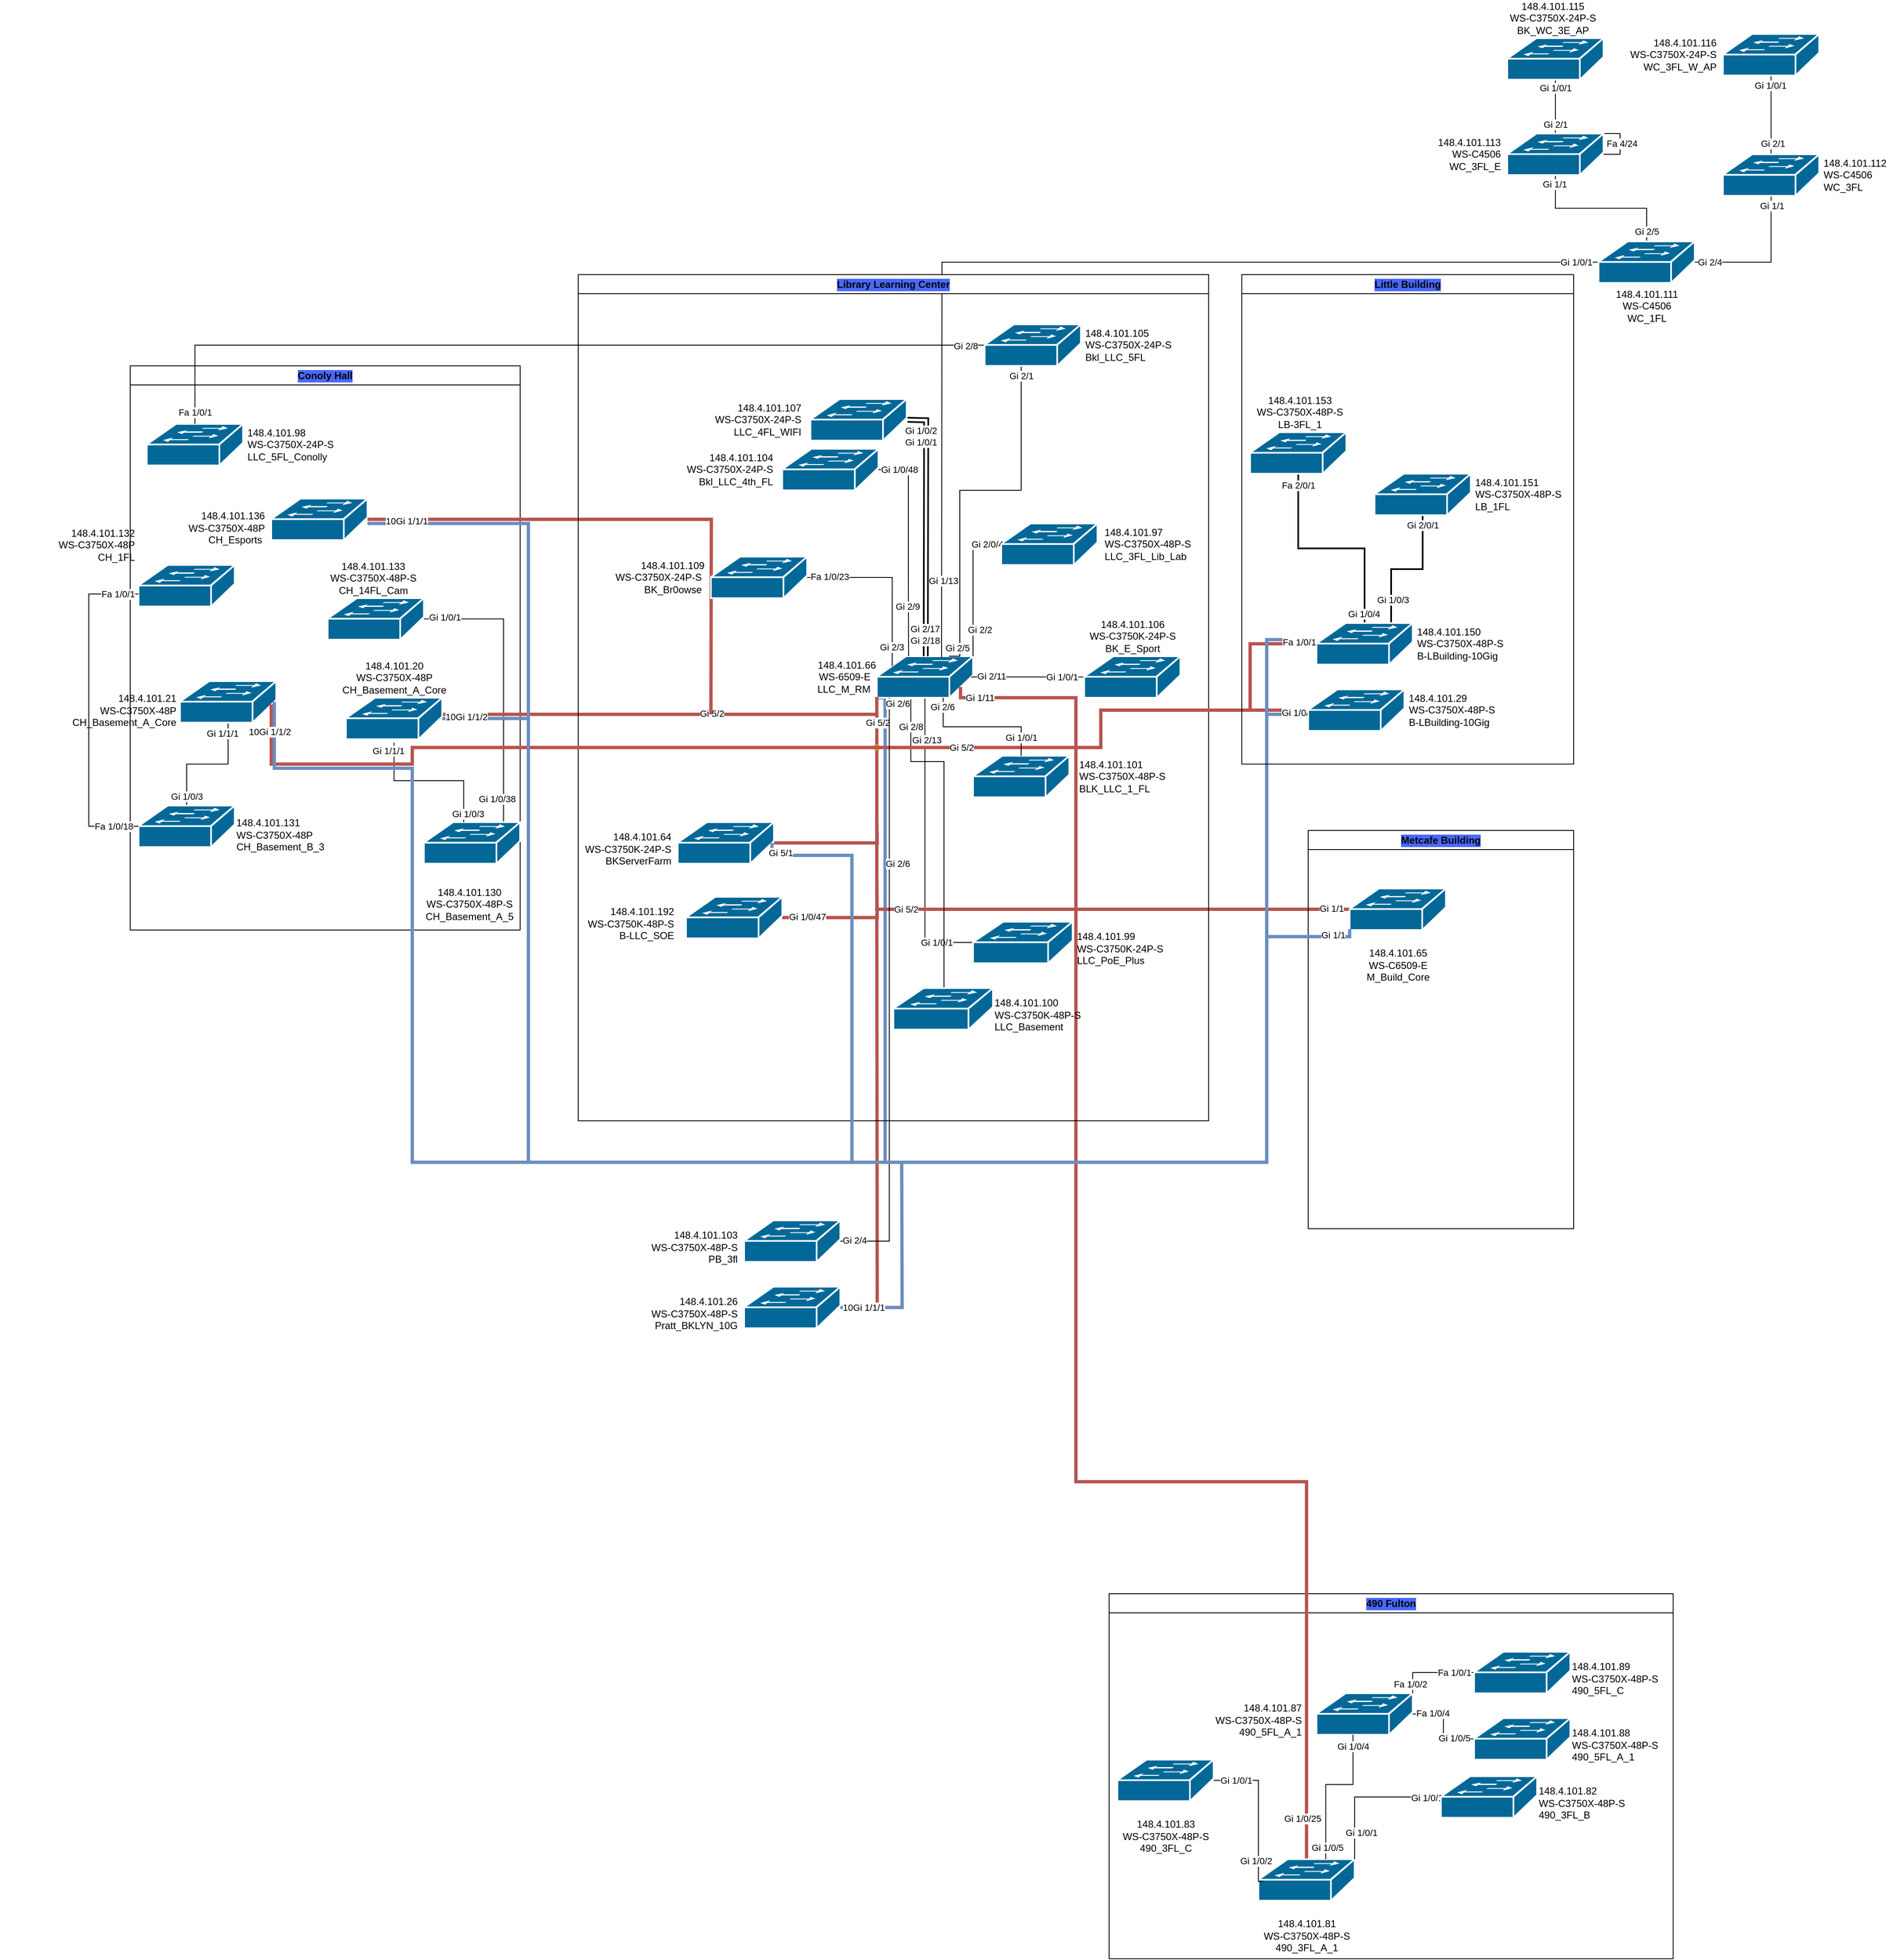 <mxfile version="20.6.0" type="github">
  <diagram id="_D2GM5yeNmXsg2AjUnIa" name="Page-1">
    <mxGraphModel dx="1183" dy="1303" grid="1" gridSize="10" guides="1" tooltips="1" connect="1" arrows="1" fold="1" page="1" pageScale="1" pageWidth="850" pageHeight="1100" math="0" shadow="0">
      <root>
        <mxCell id="0" />
        <mxCell id="1" parent="0" />
        <mxCell id="iD0rY3E5EVlvnI-12X9--11" value="Conoly Hall" style="swimlane;whiteSpace=wrap;html=1;labelBackgroundColor=#4A68FF;" parent="1" vertex="1">
          <mxGeometry x="-580" y="-200" width="470" height="680" as="geometry" />
        </mxCell>
        <object label="&lt;table width=&quot;165&quot; cellspacing=&quot;0&quot; cellpadding=&quot;0&quot; border=&quot;0&quot;&gt;&lt;tbody&gt;&lt;tr style=&quot;height:15.75pt&quot; height=&quot;21&quot;&gt;&lt;td style=&quot;height:15.75pt;width:124pt&quot; width=&quot;165&quot; class=&quot;xl66&quot; height=&quot;21&quot;&gt;&lt;/td&gt;&lt;/tr&gt;&lt;/tbody&gt;&lt;/table&gt;148.4.101.136&amp;nbsp;&amp;nbsp;&lt;br&gt;WS-C3750X-48P&amp;nbsp;&amp;nbsp;&lt;br&gt;CH_Esports&amp;nbsp; &amp;nbsp;" id="6s0p3I9b8KLNKxU6c0i5-42">
          <mxCell style="shape=mxgraph.cisco.switches.workgroup_switch;sketch=0;html=1;pointerEvents=1;dashed=0;fillColor=#036897;strokeColor=#ffffff;strokeWidth=2;verticalLabelPosition=middle;verticalAlign=middle;align=right;outlineConnect=0;labelPosition=left;points=[[0,0.5,0,0,0],[0,0.98,0,0,0],[0.16,0.24,0,0,0],[0.5,0,0,0,0],[0.5,0.98,0,0,0],[0.78,0.94,0,0,0],[0.98,0.5,0,0,0],[1,0,0,0,0],[1,0.5,0,0,0]];" parent="iD0rY3E5EVlvnI-12X9--11" vertex="1">
            <mxGeometry x="170" y="160" width="116" height="50" as="geometry" />
          </mxCell>
        </object>
        <mxCell id="9Hw-TKGLnWVNAu8uPIzy-38" style="edgeStyle=orthogonalEdgeStyle;rounded=0;orthogonalLoop=1;jettySize=auto;html=1;endArrow=none;endFill=0;entryX=0.5;entryY=0;entryDx=0;entryDy=0;entryPerimeter=0;" edge="1" parent="iD0rY3E5EVlvnI-12X9--11" source="6s0p3I9b8KLNKxU6c0i5-28" target="9Hw-TKGLnWVNAu8uPIzy-37">
          <mxGeometry relative="1" as="geometry">
            <mxPoint x="68" y="429" as="sourcePoint" />
            <mxPoint x="68" y="539" as="targetPoint" />
          </mxGeometry>
        </mxCell>
        <mxCell id="9Hw-TKGLnWVNAu8uPIzy-39" value="Gi 1/1/1" style="edgeLabel;html=1;align=center;verticalAlign=middle;resizable=0;points=[];" vertex="1" connectable="0" parent="9Hw-TKGLnWVNAu8uPIzy-38">
          <mxGeometry x="-0.769" relative="1" as="geometry">
            <mxPoint x="-7" y="-5" as="offset" />
          </mxGeometry>
        </mxCell>
        <mxCell id="9Hw-TKGLnWVNAu8uPIzy-40" value="Gi 1/0/3" style="edgeLabel;html=1;align=center;verticalAlign=middle;resizable=0;points=[];" vertex="1" connectable="0" parent="9Hw-TKGLnWVNAu8uPIzy-38">
          <mxGeometry x="0.606" relative="1" as="geometry">
            <mxPoint y="18" as="offset" />
          </mxGeometry>
        </mxCell>
        <object label="&lt;table width=&quot;165&quot; cellspacing=&quot;0&quot; cellpadding=&quot;0&quot; border=&quot;0&quot;&gt;&lt;tbody&gt;&lt;tr style=&quot;height:15.75pt&quot; height=&quot;21&quot;&gt;&lt;td style=&quot;height:15.75pt;width:124pt&quot; width=&quot;165&quot; class=&quot;xl66&quot; height=&quot;21&quot;&gt;&lt;/td&gt;&lt;/tr&gt;&lt;/tbody&gt;&lt;/table&gt;148.4.101.21&amp;nbsp;&lt;br&gt;WS-C3750X-48P&amp;nbsp;&lt;br&gt;CH_Basement_A_Core&amp;nbsp;" id="6s0p3I9b8KLNKxU6c0i5-28">
          <mxCell style="shape=mxgraph.cisco.switches.workgroup_switch;sketch=0;html=1;pointerEvents=1;dashed=0;fillColor=#036897;strokeColor=#ffffff;strokeWidth=2;verticalLabelPosition=middle;verticalAlign=middle;align=right;outlineConnect=0;labelPosition=left;points=[[0,0.5,0,0,0],[0,0.98,0,0,0],[0.16,0.24,0,0,0],[0.5,0,0,0,0],[0.5,0.98,0,0,0],[0.78,0.94,0,0,0],[0.98,0.5,0,0,0],[1,0,0,0,0],[1,0.5,0,0,0]];" parent="iD0rY3E5EVlvnI-12X9--11" vertex="1">
            <mxGeometry x="60" y="380" width="116" height="50" as="geometry" />
          </mxCell>
        </object>
        <object label="&lt;div style=&quot;&quot;&gt;&lt;span data-darkreader-inline-color=&quot;&quot; data-darkreader-inline-bgcolor=&quot;&quot; style=&quot;background-color: initial; color: rgb(0, 0, 0); --darkreader-inline-bgcolor: initial; --darkreader-inline-color:#e8e6e3;&quot;&gt;&amp;nbsp;148.4.101.98&amp;nbsp;&lt;/span&gt;&lt;/div&gt;&amp;nbsp;WS-C3750X-24P-S&amp;nbsp;&lt;br&gt;&amp;nbsp;LLC_5FL_Conolly&amp;nbsp;&lt;span style=&quot;white-space: pre;&quot;&gt;	&lt;/span&gt;&amp;nbsp;&lt;span style=&quot;white-space: pre;&quot;&gt;	&lt;/span&gt;&amp;nbsp;" id="9Hw-TKGLnWVNAu8uPIzy-1">
          <mxCell style="shape=mxgraph.cisco.switches.workgroup_switch;sketch=0;html=1;pointerEvents=1;dashed=0;fillColor=#036897;strokeColor=#ffffff;strokeWidth=2;verticalLabelPosition=middle;verticalAlign=middle;align=left;outlineConnect=0;labelPosition=right;" vertex="1" parent="iD0rY3E5EVlvnI-12X9--11">
            <mxGeometry x="20" y="70" width="116" height="50" as="geometry" />
          </mxCell>
        </object>
        <mxCell id="9Hw-TKGLnWVNAu8uPIzy-47" style="edgeStyle=orthogonalEdgeStyle;rounded=0;orthogonalLoop=1;jettySize=auto;html=1;endArrow=none;endFill=0;" edge="1" parent="iD0rY3E5EVlvnI-12X9--11" source="9Hw-TKGLnWVNAu8uPIzy-32" target="9Hw-TKGLnWVNAu8uPIzy-46">
          <mxGeometry relative="1" as="geometry">
            <Array as="points">
              <mxPoint x="450" y="305" />
            </Array>
          </mxGeometry>
        </mxCell>
        <mxCell id="9Hw-TKGLnWVNAu8uPIzy-49" value="Gi 1/0/1" style="edgeLabel;html=1;align=center;verticalAlign=middle;resizable=0;points=[];" vertex="1" connectable="0" parent="9Hw-TKGLnWVNAu8uPIzy-47">
          <mxGeometry x="0.856" y="-2" relative="1" as="geometry">
            <mxPoint as="offset" />
          </mxGeometry>
        </mxCell>
        <mxCell id="9Hw-TKGLnWVNAu8uPIzy-50" value="Gi 1/0/38" style="edgeLabel;html=1;align=center;verticalAlign=middle;resizable=0;points=[];" vertex="1" connectable="0" parent="9Hw-TKGLnWVNAu8uPIzy-47">
          <mxGeometry x="-0.89" relative="1" as="geometry">
            <mxPoint x="-8" y="-9" as="offset" />
          </mxGeometry>
        </mxCell>
        <object label="&lt;table width=&quot;165&quot; cellspacing=&quot;0&quot; cellpadding=&quot;0&quot; border=&quot;0&quot;&gt;&lt;tbody&gt;&lt;tr style=&quot;height:15.75pt&quot; height=&quot;21&quot;&gt;&lt;td style=&quot;height:15.75pt;width:124pt&quot; width=&quot;165&quot; class=&quot;xl66&quot; height=&quot;21&quot;&gt;&lt;/td&gt;&lt;/tr&gt;&lt;/tbody&gt;&lt;/table&gt;148.4.101.130&amp;nbsp;&amp;nbsp;&lt;br&gt;WS-C3750X-48P-S&amp;nbsp;&amp;nbsp;&lt;br&gt;CH_Basement_A_5&amp;nbsp;&amp;nbsp;" id="9Hw-TKGLnWVNAu8uPIzy-32">
          <mxCell style="shape=mxgraph.cisco.switches.workgroup_switch;sketch=0;html=1;pointerEvents=1;dashed=0;fillColor=#036897;strokeColor=#ffffff;strokeWidth=2;verticalLabelPosition=bottom;verticalAlign=top;align=center;outlineConnect=0;labelPosition=center;points=[[0,0.5,0,0,0],[0,0.98,0,0,0],[0.16,0.24,0,0,0],[0.5,0,0,0,0],[0.5,0.98,0,0,0],[0.87,0.74,0,0,0],[0.98,0.5,0,0,0],[1,0,0,0,0],[1,0.5,0,0,0]];" vertex="1" parent="iD0rY3E5EVlvnI-12X9--11">
            <mxGeometry x="354" y="550" width="116" height="50" as="geometry" />
          </mxCell>
        </object>
        <object label="&lt;table width=&quot;165&quot; cellspacing=&quot;0&quot; cellpadding=&quot;0&quot; border=&quot;0&quot;&gt;&lt;tbody&gt;&lt;tr style=&quot;height:15.75pt&quot; height=&quot;21&quot;&gt;&lt;td style=&quot;height:15.75pt;width:124pt&quot; width=&quot;165&quot; class=&quot;xl66&quot; height=&quot;21&quot;&gt;&lt;/td&gt;&lt;/tr&gt;&lt;/tbody&gt;&lt;/table&gt;148.4.101.131&lt;br&gt;WS-C3750X-48P&lt;br&gt;CH_Basement_B_3" id="9Hw-TKGLnWVNAu8uPIzy-37">
          <mxCell style="shape=mxgraph.cisco.switches.workgroup_switch;sketch=0;html=1;pointerEvents=1;dashed=0;fillColor=#036897;strokeColor=#ffffff;strokeWidth=2;verticalLabelPosition=middle;verticalAlign=middle;align=left;outlineConnect=0;labelPosition=right;points=[[0,0.5,0,0,0],[0,0.98,0,0,0],[0.16,0.24,0,0,0],[0.5,0,0,0,0],[0.5,0.98,0,0,0],[0.78,0.94,0,0,0],[0.98,0.5,0,0,0],[1,0,0,0,0],[1,0.5,0,0,0]];" vertex="1" parent="iD0rY3E5EVlvnI-12X9--11">
            <mxGeometry x="10" y="530" width="116" height="50" as="geometry" />
          </mxCell>
        </object>
        <object label="&lt;table width=&quot;165&quot; cellspacing=&quot;0&quot; cellpadding=&quot;0&quot; border=&quot;0&quot;&gt;&lt;tbody&gt;&lt;tr style=&quot;height:15.75pt&quot; height=&quot;21&quot;&gt;&lt;td style=&quot;height:15.75pt;width:124pt&quot; width=&quot;165&quot; class=&quot;xl66&quot; height=&quot;21&quot;&gt;&lt;/td&gt;&lt;/tr&gt;&lt;/tbody&gt;&lt;/table&gt;148.4.101.132&amp;nbsp;&lt;br&gt;WS-C3750X-48P&amp;nbsp;&lt;br&gt;CH_1FL&amp;nbsp;" id="9Hw-TKGLnWVNAu8uPIzy-41">
          <mxCell style="shape=mxgraph.cisco.switches.workgroup_switch;sketch=0;html=1;pointerEvents=1;dashed=0;fillColor=#036897;strokeColor=#ffffff;strokeWidth=2;verticalLabelPosition=top;verticalAlign=bottom;align=right;outlineConnect=0;labelPosition=left;points=[[0,0.5,0,0,0],[0,0.98,0,0,0],[0.16,0.24,0,0,0],[0.5,0,0,0,0],[0.5,0.98,0,0,0],[0.78,0.94,0,0,0],[0.98,0.5,0,0,0],[1,0,0,0,0],[1,0.5,0,0,0]];" vertex="1" parent="iD0rY3E5EVlvnI-12X9--11">
            <mxGeometry x="10" y="240" width="116" height="50" as="geometry" />
          </mxCell>
        </object>
        <mxCell id="9Hw-TKGLnWVNAu8uPIzy-42" style="edgeStyle=orthogonalEdgeStyle;rounded=0;orthogonalLoop=1;jettySize=auto;html=1;endArrow=none;endFill=0;labelPosition=center;verticalLabelPosition=middle;align=center;verticalAlign=middle;" edge="1" parent="iD0rY3E5EVlvnI-12X9--11" source="9Hw-TKGLnWVNAu8uPIzy-37" target="9Hw-TKGLnWVNAu8uPIzy-41">
          <mxGeometry relative="1" as="geometry">
            <Array as="points">
              <mxPoint x="-50" y="555" />
              <mxPoint x="-50" y="275" />
            </Array>
          </mxGeometry>
        </mxCell>
        <mxCell id="9Hw-TKGLnWVNAu8uPIzy-43" value="Fa 1/0/18" style="edgeLabel;html=1;align=center;verticalAlign=middle;resizable=0;points=[];" vertex="1" connectable="0" parent="9Hw-TKGLnWVNAu8uPIzy-42">
          <mxGeometry x="-0.793" relative="1" as="geometry">
            <mxPoint x="11" as="offset" />
          </mxGeometry>
        </mxCell>
        <mxCell id="9Hw-TKGLnWVNAu8uPIzy-44" value="Fa 1/0/1" style="edgeLabel;html=1;align=center;verticalAlign=middle;resizable=0;points=[];" vertex="1" connectable="0" parent="9Hw-TKGLnWVNAu8uPIzy-42">
          <mxGeometry x="0.826" relative="1" as="geometry">
            <mxPoint x="10" as="offset" />
          </mxGeometry>
        </mxCell>
        <object label="&lt;table width=&quot;165&quot; cellspacing=&quot;0&quot; cellpadding=&quot;0&quot; border=&quot;0&quot;&gt;&lt;tbody&gt;&lt;tr style=&quot;height:15.75pt&quot; height=&quot;21&quot;&gt;&lt;td style=&quot;height:15.75pt;width:124pt&quot; width=&quot;165&quot; class=&quot;xl66&quot; height=&quot;21&quot;&gt;&lt;/td&gt;&lt;/tr&gt;&lt;/tbody&gt;&lt;/table&gt;148.4.101.133&amp;nbsp;&amp;nbsp;&lt;br&gt;WS-C3750X-48P-S&amp;nbsp;&amp;nbsp;&lt;br&gt;CH_14FL_Cam&amp;nbsp;&amp;nbsp;" id="9Hw-TKGLnWVNAu8uPIzy-46">
          <mxCell style="shape=mxgraph.cisco.switches.workgroup_switch;sketch=0;html=1;pointerEvents=1;dashed=0;fillColor=#036897;strokeColor=#ffffff;strokeWidth=2;verticalLabelPosition=top;verticalAlign=bottom;align=center;outlineConnect=0;labelPosition=center;points=[[0,0.5,0,0,0],[0,0.98,0,0,0],[0.16,0.24,0,0,0],[0.5,0,0,0,0],[0.5,0.98,0,0,0],[0.87,0.74,0,0,0],[0.98,0.5,0,0,0],[1,0,0,0,0],[1,0.5,0,0,0]];" vertex="1" parent="iD0rY3E5EVlvnI-12X9--11">
            <mxGeometry x="238" y="280" width="116" height="50" as="geometry" />
          </mxCell>
        </object>
        <mxCell id="iD0rY3E5EVlvnI-12X9--122" value="490 Fulton" style="swimlane;whiteSpace=wrap;html=1;labelBackgroundColor=#4A68FF;" parent="1" vertex="1">
          <mxGeometry x="600" y="1280" width="680" height="440" as="geometry" />
        </mxCell>
        <object label="&lt;br&gt;148.4.101.87&amp;nbsp; &amp;nbsp; &amp;nbsp;&lt;br&gt;WS-C3750X-48P-S&amp;nbsp; &amp;nbsp; &amp;nbsp;&lt;br&gt;490_5FL_A_1&amp;nbsp; &amp;nbsp; &amp;nbsp;" id="iD0rY3E5EVlvnI-12X9--107">
          <mxCell style="shape=mxgraph.cisco.switches.workgroup_switch;sketch=0;html=1;pointerEvents=1;dashed=0;fillColor=#036897;strokeColor=#ffffff;strokeWidth=2;verticalLabelPosition=middle;verticalAlign=middle;align=right;outlineConnect=0;labelPosition=left;" parent="iD0rY3E5EVlvnI-12X9--122" vertex="1">
            <mxGeometry x="250" y="120" width="116" height="50" as="geometry" />
          </mxCell>
        </object>
        <object label="&lt;br&gt;148.4.101.83&lt;br&gt;WS-C3750X-48P-S&lt;br&gt;490_3FL_C" id="iD0rY3E5EVlvnI-12X9--98">
          <mxCell style="shape=mxgraph.cisco.switches.workgroup_switch;sketch=0;html=1;pointerEvents=1;dashed=0;fillColor=#036897;strokeColor=#ffffff;strokeWidth=2;verticalLabelPosition=bottom;verticalAlign=top;align=center;outlineConnect=0;labelPosition=center;" parent="iD0rY3E5EVlvnI-12X9--122" vertex="1">
            <mxGeometry x="10" y="200" width="116" height="50" as="geometry" />
          </mxCell>
        </object>
        <mxCell id="6s0p3I9b8KLNKxU6c0i5-51" value="" style="edgeStyle=orthogonalEdgeStyle;rounded=0;orthogonalLoop=1;jettySize=auto;html=1;endArrow=none;endFill=0;" parent="1" source="6s0p3I9b8KLNKxU6c0i5-1" target="6s0p3I9b8KLNKxU6c0i5-2" edge="1">
          <mxGeometry relative="1" as="geometry">
            <Array as="points">
              <mxPoint x="378" y="270" />
              <mxPoint x="378" y="270" />
            </Array>
          </mxGeometry>
        </mxCell>
        <mxCell id="6s0p3I9b8KLNKxU6c0i5-56" value="Gi 1/0/1" style="edgeLabel;html=1;align=center;verticalAlign=middle;resizable=0;points=[];" parent="6s0p3I9b8KLNKxU6c0i5-51" vertex="1" connectable="0">
          <mxGeometry x="-0.752" relative="1" as="geometry">
            <mxPoint as="offset" />
          </mxGeometry>
        </mxCell>
        <mxCell id="6s0p3I9b8KLNKxU6c0i5-57" value="Gi 2/13" style="edgeLabel;html=1;align=center;verticalAlign=middle;resizable=0;points=[];" parent="6s0p3I9b8KLNKxU6c0i5-51" vertex="1" connectable="0">
          <mxGeometry x="0.724" relative="1" as="geometry">
            <mxPoint x="2" y="2" as="offset" />
          </mxGeometry>
        </mxCell>
        <mxCell id="PYzqO_lcCQoCvAusuRVD-31" style="edgeStyle=orthogonalEdgeStyle;rounded=0;orthogonalLoop=1;jettySize=auto;html=1;strokeWidth=4;endArrow=none;endFill=0;exitX=0;exitY=0.98;exitDx=0;exitDy=0;exitPerimeter=0;fillColor=#dae8fc;strokeColor=#6c8ebf;" parent="1" source="6s0p3I9b8KLNKxU6c0i5-2" edge="1">
          <mxGeometry relative="1" as="geometry">
            <mxPoint x="330" y="760" as="targetPoint" />
            <Array as="points">
              <mxPoint x="320" y="200" />
              <mxPoint x="330" y="200" />
            </Array>
          </mxGeometry>
        </mxCell>
        <object label="148.4.101.66&lt;br&gt;WS-6509-E&amp;nbsp;&amp;nbsp;&lt;br&gt;LLC_M_RM&amp;nbsp;&amp;nbsp;" id="6s0p3I9b8KLNKxU6c0i5-2">
          <mxCell style="shape=mxgraph.cisco.switches.workgroup_switch;sketch=0;html=1;pointerEvents=1;dashed=0;fillColor=#036897;strokeColor=#ffffff;strokeWidth=2;verticalLabelPosition=middle;verticalAlign=middle;align=right;outlineConnect=0;labelPosition=left;points=[[0,0.5,0,0,0],[0,0.98,0,0,0],[0.03,0.98,0,0,0],[0.16,0.24,0,0,0],[0.16,0.98,0,0,0],[0.25,0,0,0,0],[0.33,0,0,0,0],[0.33,1,0,0,0],[0.5,0,0,0,0],[0.5,0.98,0,0,0],[0.67,0,0,0,0],[0.67,1,0,0,0],[0.75,0,0,0,0],[0.87,0.74,0,0,0],[0.98,0.5,0,0,0],[1,0,0,0,0]];" parent="1" vertex="1">
            <mxGeometry x="320" y="150" width="116" height="50" as="geometry" />
          </mxCell>
        </object>
        <mxCell id="6s0p3I9b8KLNKxU6c0i5-71" style="edgeStyle=orthogonalEdgeStyle;rounded=0;orthogonalLoop=1;jettySize=auto;html=1;endArrow=none;endFill=0;strokeWidth=4;fillColor=#f8cecc;strokeColor=#b85450;" parent="1" source="6s0p3I9b8KLNKxU6c0i5-24" edge="1">
          <mxGeometry relative="1" as="geometry">
            <mxPoint x="320" y="230" as="targetPoint" />
            <Array as="points">
              <mxPoint x="320" y="220" />
            </Array>
          </mxGeometry>
        </mxCell>
        <mxCell id="iD0rY3E5EVlvnI-12X9--8" value="Gi 5/2" style="edgeLabel;html=1;align=center;verticalAlign=middle;resizable=0;points=[];" parent="6s0p3I9b8KLNKxU6c0i5-71" vertex="1" connectable="0">
          <mxGeometry x="0.004" relative="1" as="geometry">
            <mxPoint x="57" y="-1" as="offset" />
          </mxGeometry>
        </mxCell>
        <mxCell id="PYzqO_lcCQoCvAusuRVD-24" style="edgeStyle=orthogonalEdgeStyle;rounded=0;orthogonalLoop=1;jettySize=auto;html=1;strokeWidth=4;endArrow=none;endFill=0;fillColor=#dae8fc;strokeColor=#6c8ebf;" parent="1" source="6s0p3I9b8KLNKxU6c0i5-24" edge="1">
          <mxGeometry relative="1" as="geometry">
            <mxPoint x="-100" y="230" as="targetPoint" />
            <Array as="points">
              <mxPoint x="-100" y="225" />
            </Array>
          </mxGeometry>
        </mxCell>
        <mxCell id="PYzqO_lcCQoCvAusuRVD-25" value="10Gi 1/1/2" style="edgeLabel;html=1;align=center;verticalAlign=middle;resizable=0;points=[];" parent="PYzqO_lcCQoCvAusuRVD-24" vertex="1" connectable="0">
          <mxGeometry x="-0.687" y="1" relative="1" as="geometry">
            <mxPoint x="12" y="-1" as="offset" />
          </mxGeometry>
        </mxCell>
        <mxCell id="9Hw-TKGLnWVNAu8uPIzy-33" style="edgeStyle=orthogonalEdgeStyle;rounded=0;orthogonalLoop=1;jettySize=auto;html=1;endArrow=none;endFill=0;" edge="1" parent="1" source="6s0p3I9b8KLNKxU6c0i5-24" target="9Hw-TKGLnWVNAu8uPIzy-32">
          <mxGeometry relative="1" as="geometry">
            <Array as="points">
              <mxPoint x="-262" y="300" />
              <mxPoint x="-178" y="300" />
            </Array>
          </mxGeometry>
        </mxCell>
        <mxCell id="9Hw-TKGLnWVNAu8uPIzy-34" value="Gi 1/0/3" style="edgeLabel;html=1;align=center;verticalAlign=middle;resizable=0;points=[];" vertex="1" connectable="0" parent="9Hw-TKGLnWVNAu8uPIzy-33">
          <mxGeometry x="0.912" y="-1" relative="1" as="geometry">
            <mxPoint x="6" y="-2" as="offset" />
          </mxGeometry>
        </mxCell>
        <mxCell id="9Hw-TKGLnWVNAu8uPIzy-35" value="Gi 1/1/1" style="edgeLabel;html=1;align=center;verticalAlign=middle;resizable=0;points=[];" vertex="1" connectable="0" parent="9Hw-TKGLnWVNAu8uPIzy-33">
          <mxGeometry x="-0.597" relative="1" as="geometry">
            <mxPoint x="-9" y="-40" as="offset" />
          </mxGeometry>
        </mxCell>
        <mxCell id="9Hw-TKGLnWVNAu8uPIzy-36" value="Gi 1/1/1" style="edgeLabel;html=1;align=center;verticalAlign=middle;resizable=0;points=[];" vertex="1" connectable="0" parent="9Hw-TKGLnWVNAu8uPIzy-33">
          <mxGeometry x="-0.85" relative="1" as="geometry">
            <mxPoint x="-7" as="offset" />
          </mxGeometry>
        </mxCell>
        <object label="&lt;table width=&quot;165&quot; cellspacing=&quot;0&quot; cellpadding=&quot;0&quot; border=&quot;0&quot;&gt;&lt;tbody&gt;&lt;tr style=&quot;height:15.75pt&quot; height=&quot;21&quot;&gt;&lt;td style=&quot;height:15.75pt;width:124pt&quot; width=&quot;165&quot; class=&quot;xl66&quot; height=&quot;21&quot;&gt;&lt;/td&gt;&lt;/tr&gt;&lt;/tbody&gt;&lt;/table&gt;148.4.101.20&lt;br&gt;WS-C3750X-48P&lt;br&gt;CH_Basement_A_Core" id="6s0p3I9b8KLNKxU6c0i5-24">
          <mxCell style="shape=mxgraph.cisco.switches.workgroup_switch;sketch=0;html=1;pointerEvents=1;dashed=0;fillColor=#036897;strokeColor=#ffffff;strokeWidth=2;verticalLabelPosition=top;verticalAlign=bottom;align=center;outlineConnect=0;labelPosition=center;points=[[0,0.5,0,0,0],[0,0.98,0,0,0],[0.16,0.24,0,0,0],[0.5,0,0,0,0],[0.5,0.98,0,0,0],[0.87,0.74,0,0,0],[0.98,0.5,0,0,0],[1,0,0,0,0],[1,0.5,0,0,0]];" parent="1" vertex="1">
            <mxGeometry x="-320" y="200" width="116" height="50" as="geometry" />
          </mxCell>
        </object>
        <mxCell id="6s0p3I9b8KLNKxU6c0i5-74" style="edgeStyle=orthogonalEdgeStyle;rounded=0;orthogonalLoop=1;jettySize=auto;html=1;entryX=0.98;entryY=0.5;entryDx=0;entryDy=0;entryPerimeter=0;endArrow=none;endFill=0;" parent="1" source="6s0p3I9b8KLNKxU6c0i5-25" target="6s0p3I9b8KLNKxU6c0i5-2" edge="1">
          <mxGeometry relative="1" as="geometry" />
        </mxCell>
        <mxCell id="6s0p3I9b8KLNKxU6c0i5-75" value="Gi 1/0/1" style="edgeLabel;html=1;align=center;verticalAlign=middle;resizable=0;points=[];" parent="6s0p3I9b8KLNKxU6c0i5-74" vertex="1" connectable="0">
          <mxGeometry x="-0.36" relative="1" as="geometry">
            <mxPoint x="16" as="offset" />
          </mxGeometry>
        </mxCell>
        <mxCell id="6s0p3I9b8KLNKxU6c0i5-76" value="Gi 2/11" style="edgeLabel;html=1;align=center;verticalAlign=middle;resizable=0;points=[];" parent="6s0p3I9b8KLNKxU6c0i5-74" vertex="1" connectable="0">
          <mxGeometry x="0.7" y="-1" relative="1" as="geometry">
            <mxPoint x="4" as="offset" />
          </mxGeometry>
        </mxCell>
        <object label="&lt;br&gt;148.4.101.106&lt;br&gt;WS-C3750K-24P-S&lt;br&gt;BK_E_Sport" id="6s0p3I9b8KLNKxU6c0i5-25">
          <mxCell style="shape=mxgraph.cisco.switches.workgroup_switch;sketch=0;html=1;pointerEvents=1;dashed=0;fillColor=#036897;strokeColor=#ffffff;strokeWidth=2;verticalLabelPosition=top;verticalAlign=bottom;align=center;outlineConnect=0;labelPosition=center;" parent="1" vertex="1">
            <mxGeometry x="570" y="150" width="116" height="50" as="geometry" />
          </mxCell>
        </object>
        <mxCell id="6s0p3I9b8KLNKxU6c0i5-59" style="edgeStyle=orthogonalEdgeStyle;rounded=0;orthogonalLoop=1;jettySize=auto;html=1;entryX=0;entryY=0.98;entryDx=0;entryDy=0;entryPerimeter=0;endArrow=none;endFill=0;startArrow=none;strokeWidth=4;fillColor=#f8cecc;strokeColor=#b85450;" parent="1" source="6s0p3I9b8KLNKxU6c0i5-90" target="6s0p3I9b8KLNKxU6c0i5-2" edge="1">
          <mxGeometry relative="1" as="geometry">
            <Array as="points">
              <mxPoint x="320" y="265" />
            </Array>
          </mxGeometry>
        </mxCell>
        <mxCell id="6s0p3I9b8KLNKxU6c0i5-60" value="Gi 5/2" style="edgeLabel;html=1;align=center;verticalAlign=middle;resizable=0;points=[];" parent="6s0p3I9b8KLNKxU6c0i5-59" vertex="1" connectable="0">
          <mxGeometry x="0.915" relative="1" as="geometry">
            <mxPoint x="1" y="28" as="offset" />
          </mxGeometry>
        </mxCell>
        <mxCell id="6s0p3I9b8KLNKxU6c0i5-37" style="edgeStyle=orthogonalEdgeStyle;rounded=0;orthogonalLoop=1;jettySize=auto;html=1;entryX=0.5;entryY=0;entryDx=0;entryDy=0;entryPerimeter=0;exitX=0;exitY=0.5;exitDx=0;exitDy=0;exitPerimeter=0;endArrow=none;endFill=0;" parent="1" source="6s0p3I9b8KLNKxU6c0i5-36" edge="1">
          <mxGeometry relative="1" as="geometry">
            <mxPoint x="700" y="-23.966" as="sourcePoint" />
            <mxPoint x="398" y="151" as="targetPoint" />
          </mxGeometry>
        </mxCell>
        <mxCell id="6s0p3I9b8KLNKxU6c0i5-40" value="Gi 1/0/1" style="edgeLabel;html=1;align=center;verticalAlign=middle;resizable=0;points=[];" parent="6s0p3I9b8KLNKxU6c0i5-37" vertex="1" connectable="0">
          <mxGeometry x="-0.733" relative="1" as="geometry">
            <mxPoint x="142" as="offset" />
          </mxGeometry>
        </mxCell>
        <mxCell id="6s0p3I9b8KLNKxU6c0i5-53" value="Gi 1/13" style="edgeLabel;html=1;align=center;verticalAlign=middle;resizable=0;points=[];" parent="6s0p3I9b8KLNKxU6c0i5-37" vertex="1" connectable="0">
          <mxGeometry x="0.897" relative="1" as="geometry">
            <mxPoint x="2" y="-27" as="offset" />
          </mxGeometry>
        </mxCell>
        <mxCell id="9Hw-TKGLnWVNAu8uPIzy-6" style="edgeStyle=orthogonalEdgeStyle;rounded=0;orthogonalLoop=1;jettySize=auto;html=1;endArrow=none;endFill=0;" edge="1" parent="1" source="6s0p3I9b8KLNKxU6c0i5-36" target="9Hw-TKGLnWVNAu8uPIzy-5">
          <mxGeometry relative="1" as="geometry" />
        </mxCell>
        <mxCell id="9Hw-TKGLnWVNAu8uPIzy-14" value="Gi 2/4" style="edgeLabel;html=1;align=center;verticalAlign=middle;resizable=0;points=[];" vertex="1" connectable="0" parent="9Hw-TKGLnWVNAu8uPIzy-6">
          <mxGeometry x="-0.873" relative="1" as="geometry">
            <mxPoint x="7" as="offset" />
          </mxGeometry>
        </mxCell>
        <mxCell id="9Hw-TKGLnWVNAu8uPIzy-15" value="Gi 1/1" style="edgeLabel;html=1;align=center;verticalAlign=middle;resizable=0;points=[];" vertex="1" connectable="0" parent="9Hw-TKGLnWVNAu8uPIzy-6">
          <mxGeometry x="0.879" y="-1" relative="1" as="geometry">
            <mxPoint y="1" as="offset" />
          </mxGeometry>
        </mxCell>
        <mxCell id="9Hw-TKGLnWVNAu8uPIzy-11" style="edgeStyle=orthogonalEdgeStyle;rounded=0;orthogonalLoop=1;jettySize=auto;html=1;endArrow=none;endFill=0;" edge="1" parent="1" source="6s0p3I9b8KLNKxU6c0i5-36" target="9Hw-TKGLnWVNAu8uPIzy-10">
          <mxGeometry relative="1" as="geometry" />
        </mxCell>
        <mxCell id="9Hw-TKGLnWVNAu8uPIzy-12" value="Gi 1/1" style="edgeLabel;html=1;align=center;verticalAlign=middle;resizable=0;points=[];" vertex="1" connectable="0" parent="9Hw-TKGLnWVNAu8uPIzy-11">
          <mxGeometry x="0.899" y="1" relative="1" as="geometry">
            <mxPoint y="1" as="offset" />
          </mxGeometry>
        </mxCell>
        <mxCell id="9Hw-TKGLnWVNAu8uPIzy-13" value="Gi 2/5" style="edgeLabel;html=1;align=center;verticalAlign=middle;resizable=0;points=[];" vertex="1" connectable="0" parent="9Hw-TKGLnWVNAu8uPIzy-11">
          <mxGeometry x="-0.665" relative="1" as="geometry">
            <mxPoint y="20" as="offset" />
          </mxGeometry>
        </mxCell>
        <object label="148.4.101.111&lt;br&gt;WS-C4506&lt;br&gt;WC_1FL" id="6s0p3I9b8KLNKxU6c0i5-36">
          <mxCell style="shape=mxgraph.cisco.switches.workgroup_switch;sketch=0;html=1;pointerEvents=1;dashed=0;fillColor=#036897;strokeColor=#ffffff;strokeWidth=2;verticalLabelPosition=bottom;verticalAlign=top;align=center;outlineConnect=0;" parent="1" vertex="1">
            <mxGeometry x="1190" y="-350" width="116" height="50" as="geometry" />
          </mxCell>
        </object>
        <mxCell id="iD0rY3E5EVlvnI-12X9--6" style="edgeStyle=orthogonalEdgeStyle;rounded=0;orthogonalLoop=1;jettySize=auto;html=1;endArrow=none;endFill=0;fillColor=#f8cecc;strokeColor=#b85450;strokeWidth=4;" parent="1" source="6s0p3I9b8KLNKxU6c0i5-42" edge="1">
          <mxGeometry relative="1" as="geometry">
            <mxPoint x="120" y="220" as="targetPoint" />
          </mxGeometry>
        </mxCell>
        <mxCell id="6s0p3I9b8KLNKxU6c0i5-78" value="" style="edgeStyle=orthogonalEdgeStyle;rounded=0;orthogonalLoop=1;jettySize=auto;html=1;shape=link;strokeWidth=2;" parent="1" edge="1">
          <mxGeometry relative="1" as="geometry">
            <mxPoint x="357" y="-135" as="sourcePoint" />
            <mxPoint x="379" y="150" as="targetPoint" />
          </mxGeometry>
        </mxCell>
        <mxCell id="6s0p3I9b8KLNKxU6c0i5-79" value="Gi 1/0/2&lt;br&gt;Gi 1/0/1" style="edgeLabel;html=1;align=center;verticalAlign=middle;resizable=0;points=[];" parent="6s0p3I9b8KLNKxU6c0i5-78" vertex="1" connectable="0">
          <mxGeometry x="-0.619" y="-1" relative="1" as="geometry">
            <mxPoint x="-6" y="-17" as="offset" />
          </mxGeometry>
        </mxCell>
        <mxCell id="6s0p3I9b8KLNKxU6c0i5-80" value="Gi 2/17&lt;br&gt;Gi 2/18" style="edgeLabel;html=1;align=center;verticalAlign=middle;resizable=0;points=[];" parent="6s0p3I9b8KLNKxU6c0i5-78" vertex="1" connectable="0">
          <mxGeometry x="0.646" y="-1" relative="1" as="geometry">
            <mxPoint y="28" as="offset" />
          </mxGeometry>
        </mxCell>
        <object label="&lt;div style=&quot;&quot;&gt;&lt;span data-darkreader-inline-color=&quot;&quot; data-darkreader-inline-bgcolor=&quot;&quot; style=&quot;background-color: initial; color: rgb(0, 0, 0); --darkreader-inline-bgcolor: initial; --darkreader-inline-color:#e8e6e3;&quot;&gt;148.4.101.107&amp;nbsp; &amp;nbsp;&lt;/span&gt;&lt;/div&gt;WS-C3750X-24P-S&amp;nbsp; &amp;nbsp;&lt;br&gt;LLC_4FL_WIFI&amp;nbsp; &amp;nbsp;" id="6s0p3I9b8KLNKxU6c0i5-77">
          <mxCell style="shape=mxgraph.cisco.switches.workgroup_switch;sketch=0;html=1;pointerEvents=1;dashed=0;fillColor=#036897;strokeColor=#ffffff;strokeWidth=2;verticalLabelPosition=middle;verticalAlign=middle;align=right;outlineConnect=0;labelPosition=left;" parent="1" vertex="1">
            <mxGeometry x="240" y="-160" width="116" height="50" as="geometry" />
          </mxCell>
        </object>
        <mxCell id="6s0p3I9b8KLNKxU6c0i5-91" value="" style="edgeStyle=orthogonalEdgeStyle;rounded=0;orthogonalLoop=1;jettySize=auto;html=1;endArrow=none;endFill=0;fillColor=#f8cecc;strokeColor=#b85450;strokeWidth=4;" parent="1" source="6s0p3I9b8KLNKxU6c0i5-82" target="6s0p3I9b8KLNKxU6c0i5-90" edge="1">
          <mxGeometry relative="1" as="geometry" />
        </mxCell>
        <mxCell id="6s0p3I9b8KLNKxU6c0i5-92" value="Gi 1/1" style="edgeLabel;html=1;align=center;verticalAlign=middle;resizable=0;points=[];" parent="6s0p3I9b8KLNKxU6c0i5-91" vertex="1" connectable="0">
          <mxGeometry x="-0.922" y="-1" relative="1" as="geometry">
            <mxPoint x="8" as="offset" />
          </mxGeometry>
        </mxCell>
        <mxCell id="iD0rY3E5EVlvnI-12X9--34" value="Gi 5/2" style="edgeLabel;html=1;align=center;verticalAlign=middle;resizable=0;points=[];" parent="6s0p3I9b8KLNKxU6c0i5-91" vertex="1" connectable="0">
          <mxGeometry x="0.393" relative="1" as="geometry">
            <mxPoint x="-2" as="offset" />
          </mxGeometry>
        </mxCell>
        <mxCell id="iD0rY3E5EVlvnI-12X9--13" style="edgeStyle=orthogonalEdgeStyle;rounded=0;orthogonalLoop=1;jettySize=auto;html=1;endArrow=none;endFill=0;strokeWidth=4;fillColor=#f8cecc;strokeColor=#b85450;" parent="1" source="6s0p3I9b8KLNKxU6c0i5-93" edge="1">
          <mxGeometry relative="1" as="geometry">
            <mxPoint x="320" y="345" as="targetPoint" />
          </mxGeometry>
        </mxCell>
        <mxCell id="iD0rY3E5EVlvnI-12X9--16" style="edgeStyle=orthogonalEdgeStyle;rounded=0;orthogonalLoop=1;jettySize=auto;html=1;entryX=0.16;entryY=0.24;entryDx=0;entryDy=0;entryPerimeter=0;endArrow=none;endFill=0;" parent="1" source="iD0rY3E5EVlvnI-12X9--15" target="6s0p3I9b8KLNKxU6c0i5-2" edge="1">
          <mxGeometry relative="1" as="geometry" />
        </mxCell>
        <mxCell id="iD0rY3E5EVlvnI-12X9--17" value="Fa 1/0/23" style="edgeLabel;html=1;align=center;verticalAlign=middle;resizable=0;points=[];" parent="iD0rY3E5EVlvnI-12X9--16" vertex="1" connectable="0">
          <mxGeometry x="-0.575" relative="1" as="geometry">
            <mxPoint x="-18" y="-1" as="offset" />
          </mxGeometry>
        </mxCell>
        <mxCell id="iD0rY3E5EVlvnI-12X9--18" value="Gi 2/3" style="edgeLabel;html=1;align=center;verticalAlign=middle;resizable=0;points=[];" parent="iD0rY3E5EVlvnI-12X9--16" vertex="1" connectable="0">
          <mxGeometry x="0.721" y="-1" relative="1" as="geometry">
            <mxPoint y="6" as="offset" />
          </mxGeometry>
        </mxCell>
        <mxCell id="iD0rY3E5EVlvnI-12X9--21" style="edgeStyle=orthogonalEdgeStyle;rounded=0;orthogonalLoop=1;jettySize=auto;html=1;entryX=1;entryY=0;entryDx=0;entryDy=0;entryPerimeter=0;endArrow=none;endFill=0;" parent="1" source="iD0rY3E5EVlvnI-12X9--20" target="6s0p3I9b8KLNKxU6c0i5-2" edge="1">
          <mxGeometry relative="1" as="geometry" />
        </mxCell>
        <mxCell id="iD0rY3E5EVlvnI-12X9--22" value="Gi 2/2" style="edgeLabel;html=1;align=center;verticalAlign=middle;resizable=0;points=[];" parent="iD0rY3E5EVlvnI-12X9--21" vertex="1" connectable="0">
          <mxGeometry x="0.515" y="1" relative="1" as="geometry">
            <mxPoint x="7" y="9" as="offset" />
          </mxGeometry>
        </mxCell>
        <mxCell id="iD0rY3E5EVlvnI-12X9--23" value="Gi 2/0/48" style="edgeLabel;html=1;align=center;verticalAlign=middle;resizable=0;points=[];" parent="iD0rY3E5EVlvnI-12X9--21" vertex="1" connectable="0">
          <mxGeometry x="-0.835" relative="1" as="geometry">
            <mxPoint as="offset" />
          </mxGeometry>
        </mxCell>
        <mxCell id="iD0rY3E5EVlvnI-12X9--26" style="edgeStyle=orthogonalEdgeStyle;rounded=0;orthogonalLoop=1;jettySize=auto;html=1;endArrow=none;endFill=0;fillColor=#f8cecc;strokeColor=#b85450;strokeWidth=4;" parent="1" source="iD0rY3E5EVlvnI-12X9--24" edge="1">
          <mxGeometry relative="1" as="geometry">
            <mxPoint x="320" y="415" as="targetPoint" />
          </mxGeometry>
        </mxCell>
        <mxCell id="iD0rY3E5EVlvnI-12X9--27" value="Gi 1/0/47" style="edgeLabel;html=1;align=center;verticalAlign=middle;resizable=0;points=[];" parent="iD0rY3E5EVlvnI-12X9--26" vertex="1" connectable="0">
          <mxGeometry x="-0.709" y="1" relative="1" as="geometry">
            <mxPoint x="6" as="offset" />
          </mxGeometry>
        </mxCell>
        <mxCell id="iD0rY3E5EVlvnI-12X9--33" value="" style="edgeStyle=orthogonalEdgeStyle;rounded=0;orthogonalLoop=1;jettySize=auto;html=1;endArrow=none;endFill=0;fillColor=#f8cecc;strokeColor=#b85450;strokeWidth=4;" parent="1" source="iD0rY3E5EVlvnI-12X9--29" edge="1">
          <mxGeometry relative="1" as="geometry">
            <mxPoint x="320" y="460" as="targetPoint" />
          </mxGeometry>
        </mxCell>
        <mxCell id="PYzqO_lcCQoCvAusuRVD-33" style="edgeStyle=orthogonalEdgeStyle;rounded=0;orthogonalLoop=1;jettySize=auto;html=1;strokeWidth=4;endArrow=none;endFill=0;fillColor=#dae8fc;strokeColor=#6c8ebf;" parent="1" source="iD0rY3E5EVlvnI-12X9--29" edge="1">
          <mxGeometry relative="1" as="geometry">
            <mxPoint x="350" y="760" as="targetPoint" />
          </mxGeometry>
        </mxCell>
        <mxCell id="PYzqO_lcCQoCvAusuRVD-35" value="10Gi 1/1/1" style="edgeLabel;html=1;align=center;verticalAlign=middle;resizable=0;points=[];" parent="PYzqO_lcCQoCvAusuRVD-33" vertex="1" connectable="0">
          <mxGeometry x="-0.543" relative="1" as="geometry">
            <mxPoint x="-29" as="offset" />
          </mxGeometry>
        </mxCell>
        <object label="&lt;br&gt;148.4.101.26&amp;nbsp;&amp;nbsp;&lt;br&gt;WS-C3750X-48P-S&amp;nbsp;&amp;nbsp;&lt;br&gt;Pratt_BKLYN_10G&amp;nbsp;&amp;nbsp;" id="iD0rY3E5EVlvnI-12X9--29">
          <mxCell style="shape=mxgraph.cisco.switches.workgroup_switch;sketch=0;html=1;pointerEvents=1;dashed=0;fillColor=#036897;strokeColor=#ffffff;strokeWidth=2;verticalLabelPosition=middle;verticalAlign=middle;align=right;outlineConnect=0;labelPosition=left;points=[[0,0.5,0,0,0],[0,0.98,0,0,0],[0.16,0.24,0,0,0],[0.5,0,0,0,0],[0.5,0.98,0,0,0],[0.87,0.74,0,0,0],[0.98,0.5,0,0,0],[1,0,0,0,0],[1,0.5,0,0,0]];" parent="1" vertex="1">
            <mxGeometry x="160" y="910" width="116" height="50" as="geometry" />
          </mxCell>
        </object>
        <mxCell id="iD0rY3E5EVlvnI-12X9--40" style="edgeStyle=orthogonalEdgeStyle;rounded=0;orthogonalLoop=1;jettySize=auto;html=1;endArrow=none;endFill=0;entryX=0.87;entryY=0.74;entryDx=0;entryDy=0;entryPerimeter=0;fillColor=#f8cecc;strokeColor=#b85450;strokeWidth=4;" parent="1" source="iD0rY3E5EVlvnI-12X9--36" target="6s0p3I9b8KLNKxU6c0i5-2" edge="1">
          <mxGeometry relative="1" as="geometry">
            <mxPoint x="480.059" y="225" as="targetPoint" />
            <Array as="points">
              <mxPoint x="560" y="1145" />
              <mxPoint x="560" y="200" />
              <mxPoint x="421" y="200" />
            </Array>
          </mxGeometry>
        </mxCell>
        <mxCell id="iD0rY3E5EVlvnI-12X9--41" value="Gi 1/11" style="edgeLabel;html=1;align=center;verticalAlign=middle;resizable=0;points=[];" parent="iD0rY3E5EVlvnI-12X9--40" vertex="1" connectable="0">
          <mxGeometry x="0.968" y="1" relative="1" as="geometry">
            <mxPoint x="7" y="-1" as="offset" />
          </mxGeometry>
        </mxCell>
        <mxCell id="iD0rY3E5EVlvnI-12X9--42" value="Gi 1/0/25" style="edgeLabel;html=1;align=center;verticalAlign=middle;resizable=0;points=[];" parent="iD0rY3E5EVlvnI-12X9--40" vertex="1" connectable="0">
          <mxGeometry x="-0.967" y="-2" relative="1" as="geometry">
            <mxPoint x="-7" y="-19" as="offset" />
          </mxGeometry>
        </mxCell>
        <object label="&lt;br&gt;148.4.101.81&lt;br&gt;WS-C3750X-48P-S&lt;br&gt;490_3FL_A_1" id="iD0rY3E5EVlvnI-12X9--36">
          <mxCell style="shape=mxgraph.cisco.switches.workgroup_switch;sketch=0;html=1;pointerEvents=1;dashed=0;fillColor=#036897;strokeColor=#ffffff;strokeWidth=2;verticalLabelPosition=bottom;verticalAlign=top;align=center;outlineConnect=0;points=[[0,0.5,0,0,0],[0,0.98,0,0,0],[0.16,0.24,0,0,0],[0.5,0,0,0,0],[0.5,0.98,0,0,0],[0.7,0,0,0,0],[0.87,0.74,0,0,0],[0.98,0.5,0,0,0],[1,0,0,0,0]];" parent="1" vertex="1">
            <mxGeometry x="780" y="1600" width="116" height="50" as="geometry" />
          </mxCell>
        </object>
        <mxCell id="iD0rY3E5EVlvnI-12X9--51" style="edgeStyle=orthogonalEdgeStyle;rounded=0;orthogonalLoop=1;jettySize=auto;html=1;endArrow=none;endFill=0;entryX=0.75;entryY=0;entryDx=0;entryDy=0;entryPerimeter=0;" parent="1" source="iD0rY3E5EVlvnI-12X9--43" target="6s0p3I9b8KLNKxU6c0i5-2" edge="1">
          <mxGeometry relative="1" as="geometry">
            <mxPoint x="410" y="140" as="targetPoint" />
            <Array as="points">
              <mxPoint x="494" y="-50" />
              <mxPoint x="420" y="-50" />
              <mxPoint x="420" y="150" />
            </Array>
          </mxGeometry>
        </mxCell>
        <mxCell id="iD0rY3E5EVlvnI-12X9--52" value="Gi 2/5" style="edgeLabel;html=1;align=center;verticalAlign=middle;resizable=0;points=[];" parent="iD0rY3E5EVlvnI-12X9--51" vertex="1" connectable="0">
          <mxGeometry x="0.932" y="2" relative="1" as="geometry">
            <mxPoint x="-5" y="-8" as="offset" />
          </mxGeometry>
        </mxCell>
        <mxCell id="iD0rY3E5EVlvnI-12X9--53" value="Gi 2/1" style="edgeLabel;html=1;align=center;verticalAlign=middle;resizable=0;points=[];" parent="iD0rY3E5EVlvnI-12X9--51" vertex="1" connectable="0">
          <mxGeometry x="-0.862" relative="1" as="geometry">
            <mxPoint y="-18" as="offset" />
          </mxGeometry>
        </mxCell>
        <mxCell id="9Hw-TKGLnWVNAu8uPIzy-2" style="edgeStyle=orthogonalEdgeStyle;rounded=0;orthogonalLoop=1;jettySize=auto;html=1;endArrow=none;endFill=0;" edge="1" parent="1" source="iD0rY3E5EVlvnI-12X9--43" target="9Hw-TKGLnWVNAu8uPIzy-1">
          <mxGeometry relative="1" as="geometry" />
        </mxCell>
        <mxCell id="9Hw-TKGLnWVNAu8uPIzy-3" value="Fa 1/0/1" style="edgeLabel;html=1;align=center;verticalAlign=middle;resizable=0;points=[];" vertex="1" connectable="0" parent="9Hw-TKGLnWVNAu8uPIzy-2">
          <mxGeometry x="0.957" relative="1" as="geometry">
            <mxPoint y="8" as="offset" />
          </mxGeometry>
        </mxCell>
        <mxCell id="9Hw-TKGLnWVNAu8uPIzy-4" value="Gi 2/8" style="edgeLabel;html=1;align=center;verticalAlign=middle;resizable=0;points=[];" vertex="1" connectable="0" parent="9Hw-TKGLnWVNAu8uPIzy-2">
          <mxGeometry x="-0.971" relative="1" as="geometry">
            <mxPoint x="-8" y="1" as="offset" />
          </mxGeometry>
        </mxCell>
        <mxCell id="iD0rY3E5EVlvnI-12X9--57" style="edgeStyle=orthogonalEdgeStyle;rounded=0;orthogonalLoop=1;jettySize=auto;html=1;endArrow=none;endFill=0;" parent="1" edge="1">
          <mxGeometry relative="1" as="geometry">
            <mxPoint x="361" y="202" as="targetPoint" />
            <Array as="points">
              <mxPoint x="401" y="277" />
              <mxPoint x="361" y="277" />
            </Array>
            <mxPoint x="401" y="562" as="sourcePoint" />
          </mxGeometry>
        </mxCell>
        <mxCell id="iD0rY3E5EVlvnI-12X9--58" value="Gi 2/8" style="edgeLabel;html=1;align=center;verticalAlign=middle;resizable=0;points=[];" parent="iD0rY3E5EVlvnI-12X9--57" vertex="1" connectable="0">
          <mxGeometry x="0.885" y="-2" relative="1" as="geometry">
            <mxPoint x="-2" y="10" as="offset" />
          </mxGeometry>
        </mxCell>
        <mxCell id="iD0rY3E5EVlvnI-12X9--63" value="Library Learning Center" style="swimlane;whiteSpace=wrap;html=1;labelBackgroundColor=#4A68FF;" parent="1" vertex="1">
          <mxGeometry x="-40" y="-310" width="760" height="1020" as="geometry">
            <mxRectangle x="20" y="-310" width="180" height="30" as="alternateBounds" />
          </mxGeometry>
        </mxCell>
        <object label="&lt;br&gt;148.4.101.192&amp;nbsp; &amp;nbsp;&amp;nbsp;&lt;br&gt;WS-C3750K-48P-S&amp;nbsp; &amp;nbsp;&amp;nbsp;&lt;br&gt;B-LLC_SOE&amp;nbsp; &amp;nbsp;&amp;nbsp;" id="iD0rY3E5EVlvnI-12X9--24">
          <mxCell style="shape=mxgraph.cisco.switches.workgroup_switch;sketch=0;html=1;pointerEvents=1;dashed=0;fillColor=#036897;strokeColor=#ffffff;strokeWidth=2;verticalLabelPosition=middle;verticalAlign=middle;align=right;outlineConnect=0;labelPosition=left;" parent="iD0rY3E5EVlvnI-12X9--63" vertex="1">
            <mxGeometry x="130" y="750" width="116" height="50" as="geometry" />
          </mxCell>
        </object>
        <object label="&lt;br&gt;148.4.101.64&amp;nbsp;&amp;nbsp;&lt;br&gt;WS-C3750K-24P-S&amp;nbsp;&amp;nbsp;&lt;br&gt;BKServerFarm&amp;nbsp;&amp;nbsp;" id="6s0p3I9b8KLNKxU6c0i5-93">
          <mxCell style="shape=mxgraph.cisco.switches.workgroup_switch;sketch=0;html=1;pointerEvents=1;dashed=0;fillColor=#036897;strokeColor=#ffffff;strokeWidth=2;verticalLabelPosition=middle;verticalAlign=middle;align=right;outlineConnect=0;labelPosition=left;points=[[0,0.5,0,0,0],[0,0.98,0,0,0],[0.16,0.24,0,0,0],[0.5,0,0,0,0],[0.5,0.98,0,0,0],[0.87,0.74,0,0,0],[0.98,0.5,0,0,0],[1,0,0,0,0],[1,0.5,0,0,0]];" parent="iD0rY3E5EVlvnI-12X9--63" vertex="1">
            <mxGeometry x="120" y="660" width="116" height="50" as="geometry" />
          </mxCell>
        </object>
        <object label="&lt;div style=&quot;&quot;&gt;&lt;span data-darkreader-inline-color=&quot;&quot; data-darkreader-inline-bgcolor=&quot;&quot; style=&quot;background-color: initial; color: rgb(0, 0, 0); --darkreader-inline-bgcolor: initial; --darkreader-inline-color:#e8e6e3;&quot;&gt;148.4.101.109&amp;nbsp;&amp;nbsp;&lt;/span&gt;&lt;/div&gt;WS-C3750X-24P-S&amp;nbsp; &amp;nbsp;&lt;br&gt;BK_Br0owse&amp;nbsp; &amp;nbsp;" id="iD0rY3E5EVlvnI-12X9--15">
          <mxCell style="shape=mxgraph.cisco.switches.workgroup_switch;sketch=0;html=1;pointerEvents=1;dashed=0;fillColor=#036897;strokeColor=#ffffff;strokeWidth=2;verticalLabelPosition=middle;verticalAlign=middle;align=right;outlineConnect=0;labelPosition=left;" parent="iD0rY3E5EVlvnI-12X9--63" vertex="1">
            <mxGeometry x="160" y="340" width="116" height="50" as="geometry" />
          </mxCell>
        </object>
        <mxCell id="6s0p3I9b8KLNKxU6c0i5-1" value="&lt;br&gt;&lt;table width=&quot;165&quot; cellspacing=&quot;0&quot; cellpadding=&quot;0&quot; border=&quot;0&quot;&gt;&lt;tbody&gt;&lt;tr style=&quot;height:15.75pt&quot; height=&quot;21&quot;&gt;  &lt;td style=&quot;height:15.75pt;width:124pt&quot; width=&quot;165&quot; class=&quot;xl66&quot; height=&quot;21&quot;&gt;&amp;nbsp;148.4.101.99&lt;br&gt;&amp;nbsp;WS-C3750K-24P-S&lt;br&gt;&amp;nbsp;LLC_PoE_Plus&lt;/td&gt;&lt;/tr&gt;&lt;/tbody&gt;&lt;/table&gt;" style="shape=mxgraph.cisco.switches.workgroup_switch;sketch=0;html=1;pointerEvents=1;dashed=0;fillColor=#036897;strokeColor=#ffffff;strokeWidth=2;verticalLabelPosition=middle;verticalAlign=middle;align=left;outlineConnect=0;labelPosition=right;" parent="iD0rY3E5EVlvnI-12X9--63" vertex="1">
          <mxGeometry x="476" y="780" width="120" height="50" as="geometry" />
        </mxCell>
        <mxCell id="iD0rY3E5EVlvnI-12X9--54" value="&lt;br&gt;&lt;table width=&quot;165&quot; cellspacing=&quot;0&quot; cellpadding=&quot;0&quot; border=&quot;0&quot;&gt;&lt;tbody&gt;&lt;tr style=&quot;height:15.75pt&quot; height=&quot;21&quot;&gt;  &lt;td style=&quot;height:15.75pt;width:124pt&quot; width=&quot;165&quot; class=&quot;xl66&quot; height=&quot;21&quot;&gt;148.4.101.100&lt;br&gt;WS-C3750K-48P-S&lt;br&gt;LLC_Basement&lt;/td&gt;&lt;/tr&gt;&lt;/tbody&gt;&lt;/table&gt;" style="shape=mxgraph.cisco.switches.workgroup_switch;sketch=0;html=1;pointerEvents=1;dashed=0;fillColor=#036897;strokeColor=#ffffff;strokeWidth=2;verticalLabelPosition=middle;verticalAlign=middle;align=left;outlineConnect=0;labelPosition=right;" parent="iD0rY3E5EVlvnI-12X9--63" vertex="1">
          <mxGeometry x="380" y="860" width="120" height="50" as="geometry" />
        </mxCell>
        <object label="&lt;div style=&quot;&quot;&gt;&lt;span data-darkreader-inline-color=&quot;&quot; data-darkreader-inline-bgcolor=&quot;&quot; style=&quot;background-color: initial; color: rgb(0, 0, 0); --darkreader-inline-bgcolor: initial; --darkreader-inline-color:#e8e6e3;&quot;&gt;&amp;nbsp; 148.4.101.97&amp;nbsp;&amp;nbsp;&lt;/span&gt;&lt;/div&gt;&amp;nbsp; WS-C3750X-48P-S&amp;nbsp; &amp;nbsp;&lt;br&gt;&amp;nbsp; LLC_3FL_Lib_Lab&amp;nbsp; &amp;nbsp;" id="iD0rY3E5EVlvnI-12X9--20">
          <mxCell style="shape=mxgraph.cisco.switches.workgroup_switch;sketch=0;html=1;pointerEvents=1;dashed=0;fillColor=#036897;strokeColor=#ffffff;strokeWidth=2;verticalLabelPosition=middle;verticalAlign=middle;align=left;outlineConnect=0;labelPosition=right;" parent="iD0rY3E5EVlvnI-12X9--63" vertex="1">
            <mxGeometry x="510" y="300" width="116" height="50" as="geometry" />
          </mxCell>
        </object>
        <object label="&lt;div style=&quot;&quot;&gt;&lt;span data-darkreader-inline-color=&quot;&quot; data-darkreader-inline-bgcolor=&quot;&quot; style=&quot;background-color: initial; color: rgb(0, 0, 0); --darkreader-inline-bgcolor: initial; --darkreader-inline-color:#e8e6e3;&quot;&gt;&amp;nbsp; &amp;nbsp;148.4.101.101&amp;nbsp;&amp;nbsp;&lt;/span&gt;&lt;/div&gt;&amp;nbsp; &amp;nbsp;WS-C3750X-48P-S&amp;nbsp; &amp;nbsp;&lt;br&gt;&amp;nbsp; &amp;nbsp;BLK_LLC_1_FL&amp;nbsp; &amp;nbsp;" id="iD0rY3E5EVlvnI-12X9--81">
          <mxCell style="shape=mxgraph.cisco.switches.workgroup_switch;sketch=0;html=1;pointerEvents=1;dashed=0;fillColor=#036897;strokeColor=#ffffff;strokeWidth=2;verticalLabelPosition=middle;verticalAlign=middle;align=left;outlineConnect=0;labelPosition=right;" parent="iD0rY3E5EVlvnI-12X9--63" vertex="1">
            <mxGeometry x="476" y="580" width="116" height="50" as="geometry" />
          </mxCell>
        </object>
        <object label="&lt;div style=&quot;&quot;&gt;&lt;span data-darkreader-inline-color=&quot;&quot; data-darkreader-inline-bgcolor=&quot;&quot; style=&quot;background-color: initial; color: rgb(0, 0, 0); --darkreader-inline-bgcolor: initial; --darkreader-inline-color:#e8e6e3;&quot;&gt;148.4.101.104&amp;nbsp; &amp;nbsp;&lt;/span&gt;&lt;/div&gt;WS-C3750X-24P-S&amp;nbsp; &amp;nbsp;&lt;br&gt;Bkl_LLC_4th_FL&amp;nbsp; &amp;nbsp;" id="iD0rY3E5EVlvnI-12X9--87">
          <mxCell style="shape=mxgraph.cisco.switches.workgroup_switch;sketch=0;html=1;pointerEvents=1;dashed=0;fillColor=#036897;strokeColor=#ffffff;strokeWidth=2;verticalLabelPosition=middle;verticalAlign=middle;align=right;outlineConnect=0;labelPosition=left;" parent="iD0rY3E5EVlvnI-12X9--63" vertex="1">
            <mxGeometry x="246" y="210" width="116" height="50" as="geometry" />
          </mxCell>
        </object>
        <object label="&lt;div style=&quot;&quot;&gt;&lt;span data-darkreader-inline-color=&quot;&quot; data-darkreader-inline-bgcolor=&quot;&quot; style=&quot;background-color: initial; color: rgb(0, 0, 0); --darkreader-inline-bgcolor: initial; --darkreader-inline-color:#e8e6e3;&quot;&gt;&amp;nbsp;148.4.101.105&amp;nbsp;&lt;/span&gt;&lt;/div&gt;&amp;nbsp;WS-C3750X-24P-S&amp;nbsp;&lt;br&gt;&amp;nbsp;Bkl_LLC_5FL&amp;nbsp;" id="iD0rY3E5EVlvnI-12X9--43">
          <mxCell style="shape=mxgraph.cisco.switches.workgroup_switch;sketch=0;html=1;pointerEvents=1;dashed=0;fillColor=#036897;strokeColor=#ffffff;strokeWidth=2;verticalLabelPosition=middle;verticalAlign=middle;align=left;outlineConnect=0;labelPosition=right;" parent="iD0rY3E5EVlvnI-12X9--63" vertex="1">
            <mxGeometry x="490" y="60" width="116" height="50" as="geometry" />
          </mxCell>
        </object>
        <mxCell id="6s0p3I9b8KLNKxU6c0i5-90" value="" style="shape=waypoint;sketch=0;size=6;pointerEvents=1;points=[];fillColor=#ffe6cc;resizable=0;rotatable=0;perimeter=centerPerimeter;snapToPoint=1;verticalAlign=top;strokeColor=#d79b00;dashed=0;strokeWidth=2;" parent="1" vertex="1">
          <mxGeometry x="300" y="240" width="40" height="40" as="geometry" />
        </mxCell>
        <mxCell id="iD0rY3E5EVlvnI-12X9--64" value="" style="edgeStyle=orthogonalEdgeStyle;rounded=0;orthogonalLoop=1;jettySize=auto;html=1;entryDx=0;entryDy=0;entryPerimeter=0;endArrow=none;endFill=0;fillColor=#f8cecc;strokeColor=#b85450;strokeWidth=4;exitX=0.93;exitY=0.6;exitDx=0;exitDy=0;exitPerimeter=0;" parent="1" source="6s0p3I9b8KLNKxU6c0i5-28" target="6s0p3I9b8KLNKxU6c0i5-90" edge="1">
          <mxGeometry relative="1" as="geometry">
            <Array as="points">
              <mxPoint x="-410" y="210" />
              <mxPoint x="-410" y="280" />
              <mxPoint x="-240" y="280" />
              <mxPoint x="-240" y="260" />
            </Array>
            <mxPoint x="-324.0" y="265.0" as="sourcePoint" />
            <mxPoint x="320" y="199.0" as="targetPoint" />
          </mxGeometry>
        </mxCell>
        <mxCell id="iD0rY3E5EVlvnI-12X9--72" style="edgeStyle=orthogonalEdgeStyle;rounded=0;orthogonalLoop=1;jettySize=auto;html=1;entryX=0.871;entryY=1.035;entryDx=0;entryDy=0;entryPerimeter=0;endArrow=none;endFill=0;strokeWidth=4;fillColor=#f8cecc;strokeColor=#b85450;" parent="1" source="iD0rY3E5EVlvnI-12X9--69" target="6s0p3I9b8KLNKxU6c0i5-90" edge="1">
          <mxGeometry relative="1" as="geometry" />
        </mxCell>
        <mxCell id="iD0rY3E5EVlvnI-12X9--73" value="Gi 5/2" style="edgeLabel;html=1;align=center;verticalAlign=middle;resizable=0;points=[];" parent="iD0rY3E5EVlvnI-12X9--72" vertex="1" connectable="0">
          <mxGeometry x="0.506" relative="1" as="geometry">
            <mxPoint x="-38" as="offset" />
          </mxGeometry>
        </mxCell>
        <mxCell id="PYzqO_lcCQoCvAusuRVD-37" style="edgeStyle=orthogonalEdgeStyle;rounded=0;orthogonalLoop=1;jettySize=auto;html=1;strokeWidth=4;endArrow=none;endFill=0;fillColor=#dae8fc;strokeColor=#6c8ebf;" parent="1" source="iD0rY3E5EVlvnI-12X9--69" edge="1">
          <mxGeometry relative="1" as="geometry">
            <mxPoint x="790" y="490" as="targetPoint" />
            <Array as="points">
              <mxPoint x="790" y="220" />
            </Array>
          </mxGeometry>
        </mxCell>
        <mxCell id="9Hw-TKGLnWVNAu8uPIzy-59" style="edgeStyle=orthogonalEdgeStyle;rounded=0;orthogonalLoop=1;jettySize=auto;html=1;strokeWidth=4;endArrow=none;endFill=0;fillColor=#f8cecc;strokeColor=#b85450;" edge="1" parent="1" source="iD0rY3E5EVlvnI-12X9--69" target="9Hw-TKGLnWVNAu8uPIzy-58">
          <mxGeometry relative="1" as="geometry">
            <Array as="points">
              <mxPoint x="770" y="215" />
              <mxPoint x="770" y="135" />
            </Array>
          </mxGeometry>
        </mxCell>
        <mxCell id="9Hw-TKGLnWVNAu8uPIzy-64" value="Gi 1/0/1" style="edgeLabel;html=1;align=center;verticalAlign=middle;resizable=0;points=[];" vertex="1" connectable="0" parent="9Hw-TKGLnWVNAu8uPIzy-59">
          <mxGeometry x="-0.75" y="-1" relative="1" as="geometry">
            <mxPoint x="16" y="4" as="offset" />
          </mxGeometry>
        </mxCell>
        <object label="&amp;nbsp;148.4.101.29&lt;br&gt;&amp;nbsp;WS-C3750X-48P-S&lt;br&gt;&amp;nbsp;B-LBuilding-10Gig" id="iD0rY3E5EVlvnI-12X9--69">
          <mxCell style="shape=mxgraph.cisco.switches.workgroup_switch;sketch=0;html=1;pointerEvents=1;dashed=0;fillColor=#036897;strokeColor=#ffffff;strokeWidth=2;verticalLabelPosition=middle;verticalAlign=middle;align=left;outlineConnect=0;labelPosition=right;points=[[0,0.5,0,0,0],[0,0.98,0,0,0],[0.16,0.24,0,0,0],[0.5,0,0,0,0],[0.5,0.98,0,0,0],[0.87,0.74,0,0,0],[0.98,0.5,0,0,0],[1,0,0,0,0]];" parent="1" vertex="1">
            <mxGeometry x="840" y="190" width="116" height="50" as="geometry" />
          </mxCell>
        </object>
        <mxCell id="iD0rY3E5EVlvnI-12X9--84" style="edgeStyle=orthogonalEdgeStyle;rounded=0;orthogonalLoop=1;jettySize=auto;html=1;endArrow=none;endFill=0;" parent="1" source="iD0rY3E5EVlvnI-12X9--81" target="6s0p3I9b8KLNKxU6c0i5-2" edge="1">
          <mxGeometry relative="1" as="geometry">
            <Array as="points">
              <mxPoint x="494" y="235" />
              <mxPoint x="400" y="235" />
            </Array>
          </mxGeometry>
        </mxCell>
        <mxCell id="iD0rY3E5EVlvnI-12X9--85" value="Gi 1/0/1" style="edgeLabel;html=1;align=center;verticalAlign=middle;resizable=0;points=[];" parent="iD0rY3E5EVlvnI-12X9--84" vertex="1" connectable="0">
          <mxGeometry x="-0.632" relative="1" as="geometry">
            <mxPoint y="8" as="offset" />
          </mxGeometry>
        </mxCell>
        <mxCell id="iD0rY3E5EVlvnI-12X9--86" value="Gi 2/6" style="edgeLabel;html=1;align=center;verticalAlign=middle;resizable=0;points=[];" parent="iD0rY3E5EVlvnI-12X9--84" vertex="1" connectable="0">
          <mxGeometry x="0.903" y="1" relative="1" as="geometry">
            <mxPoint y="3" as="offset" />
          </mxGeometry>
        </mxCell>
        <mxCell id="iD0rY3E5EVlvnI-12X9--88" style="edgeStyle=orthogonalEdgeStyle;rounded=0;orthogonalLoop=1;jettySize=auto;html=1;entryX=0.33;entryY=0;entryDx=0;entryDy=0;entryPerimeter=0;endArrow=none;endFill=0;" parent="1" source="iD0rY3E5EVlvnI-12X9--87" target="6s0p3I9b8KLNKxU6c0i5-2" edge="1">
          <mxGeometry relative="1" as="geometry">
            <Array as="points">
              <mxPoint x="358" y="-75" />
              <mxPoint x="358" y="50" />
              <mxPoint x="358" y="50" />
            </Array>
          </mxGeometry>
        </mxCell>
        <mxCell id="iD0rY3E5EVlvnI-12X9--89" value="Gi 2/9" style="edgeLabel;html=1;align=center;verticalAlign=middle;resizable=0;points=[];" parent="iD0rY3E5EVlvnI-12X9--88" vertex="1" connectable="0">
          <mxGeometry x="0.539" relative="1" as="geometry">
            <mxPoint x="-1" as="offset" />
          </mxGeometry>
        </mxCell>
        <mxCell id="iD0rY3E5EVlvnI-12X9--90" value="Gi 1/0/48" style="edgeLabel;html=1;align=center;verticalAlign=middle;resizable=0;points=[];" parent="iD0rY3E5EVlvnI-12X9--88" vertex="1" connectable="0">
          <mxGeometry x="-0.811" y="1" relative="1" as="geometry">
            <mxPoint y="1" as="offset" />
          </mxGeometry>
        </mxCell>
        <mxCell id="iD0rY3E5EVlvnI-12X9--92" style="edgeStyle=orthogonalEdgeStyle;rounded=0;orthogonalLoop=1;jettySize=auto;html=1;entryX=0.13;entryY=1;entryDx=0;entryDy=0;entryPerimeter=0;endArrow=none;endFill=0;" parent="1" source="iD0rY3E5EVlvnI-12X9--91" target="6s0p3I9b8KLNKxU6c0i5-2" edge="1">
          <mxGeometry relative="1" as="geometry" />
        </mxCell>
        <mxCell id="iD0rY3E5EVlvnI-12X9--93" value="Gi 2/6" style="edgeLabel;html=1;align=center;verticalAlign=middle;resizable=0;points=[];" parent="iD0rY3E5EVlvnI-12X9--92" vertex="1" connectable="0">
          <mxGeometry x="0.975" relative="1" as="geometry">
            <mxPoint x="10" y="-2" as="offset" />
          </mxGeometry>
        </mxCell>
        <mxCell id="iD0rY3E5EVlvnI-12X9--94" value="Gi 2/6" style="edgeLabel;html=1;align=center;verticalAlign=middle;resizable=0;points=[];" parent="iD0rY3E5EVlvnI-12X9--92" vertex="1" connectable="0">
          <mxGeometry x="0.441" relative="1" as="geometry">
            <mxPoint x="10" as="offset" />
          </mxGeometry>
        </mxCell>
        <mxCell id="iD0rY3E5EVlvnI-12X9--95" value="Gi 2/4" style="edgeLabel;html=1;align=center;verticalAlign=middle;resizable=0;points=[];" parent="iD0rY3E5EVlvnI-12X9--92" vertex="1" connectable="0">
          <mxGeometry x="-0.97" y="1" relative="1" as="geometry">
            <mxPoint x="6" as="offset" />
          </mxGeometry>
        </mxCell>
        <object label="&lt;br&gt;148.4.101.103&amp;nbsp;&amp;nbsp;&lt;br&gt;WS-C3750X-48P-S&amp;nbsp;&amp;nbsp;&lt;br&gt;PB_3fl&amp;nbsp;&amp;nbsp;" id="iD0rY3E5EVlvnI-12X9--91">
          <mxCell style="shape=mxgraph.cisco.switches.workgroup_switch;sketch=0;html=1;pointerEvents=1;dashed=0;fillColor=#036897;strokeColor=#ffffff;strokeWidth=2;verticalLabelPosition=middle;verticalAlign=middle;align=right;outlineConnect=0;labelPosition=left;" parent="1" vertex="1">
            <mxGeometry x="160" y="830" width="116" height="50" as="geometry" />
          </mxCell>
        </object>
        <mxCell id="iD0rY3E5EVlvnI-12X9--96" value="Little Building" style="swimlane;whiteSpace=wrap;html=1;labelBackgroundColor=#4A68FF;" parent="1" vertex="1">
          <mxGeometry x="760" y="-310" width="400" height="590" as="geometry" />
        </mxCell>
        <mxCell id="9Hw-TKGLnWVNAu8uPIzy-67" style="edgeStyle=orthogonalEdgeStyle;rounded=0;orthogonalLoop=1;jettySize=auto;html=1;strokeWidth=2;endArrow=none;endFill=0;" edge="1" parent="iD0rY3E5EVlvnI-12X9--96" source="9Hw-TKGLnWVNAu8uPIzy-58" target="9Hw-TKGLnWVNAu8uPIzy-66">
          <mxGeometry relative="1" as="geometry" />
        </mxCell>
        <mxCell id="9Hw-TKGLnWVNAu8uPIzy-68" value="Fa 2/0/1" style="edgeLabel;html=1;align=center;verticalAlign=middle;resizable=0;points=[];" vertex="1" connectable="0" parent="9Hw-TKGLnWVNAu8uPIzy-67">
          <mxGeometry x="0.848" relative="1" as="geometry">
            <mxPoint y="-6" as="offset" />
          </mxGeometry>
        </mxCell>
        <mxCell id="9Hw-TKGLnWVNAu8uPIzy-69" value="Gi 1/0/4" style="edgeLabel;html=1;align=center;verticalAlign=middle;resizable=0;points=[];" vertex="1" connectable="0" parent="9Hw-TKGLnWVNAu8uPIzy-67">
          <mxGeometry x="-0.83" y="1" relative="1" as="geometry">
            <mxPoint y="11" as="offset" />
          </mxGeometry>
        </mxCell>
        <mxCell id="9Hw-TKGLnWVNAu8uPIzy-71" style="edgeStyle=orthogonalEdgeStyle;rounded=0;orthogonalLoop=1;jettySize=auto;html=1;strokeWidth=2;endArrow=none;endFill=0;" edge="1" parent="iD0rY3E5EVlvnI-12X9--96" source="9Hw-TKGLnWVNAu8uPIzy-58" target="9Hw-TKGLnWVNAu8uPIzy-70">
          <mxGeometry relative="1" as="geometry">
            <Array as="points">
              <mxPoint x="180" y="355" />
              <mxPoint x="218" y="355" />
            </Array>
          </mxGeometry>
        </mxCell>
        <mxCell id="9Hw-TKGLnWVNAu8uPIzy-72" value="Gi 1/0/3" style="edgeLabel;html=1;align=center;verticalAlign=middle;resizable=0;points=[];" vertex="1" connectable="0" parent="9Hw-TKGLnWVNAu8uPIzy-71">
          <mxGeometry x="-0.76" y="-2" relative="1" as="geometry">
            <mxPoint y="-8" as="offset" />
          </mxGeometry>
        </mxCell>
        <mxCell id="9Hw-TKGLnWVNAu8uPIzy-73" value="Gi 2/0/1" style="edgeLabel;html=1;align=center;verticalAlign=middle;resizable=0;points=[];" vertex="1" connectable="0" parent="9Hw-TKGLnWVNAu8uPIzy-71">
          <mxGeometry x="0.865" relative="1" as="geometry">
            <mxPoint as="offset" />
          </mxGeometry>
        </mxCell>
        <object label="&amp;nbsp;148.4.101.150&lt;br&gt;&amp;nbsp;WS-C3750X-48P-S&lt;br&gt;&amp;nbsp;B-LBuilding-10Gig" id="9Hw-TKGLnWVNAu8uPIzy-58">
          <mxCell style="shape=mxgraph.cisco.switches.workgroup_switch;sketch=0;html=1;pointerEvents=1;dashed=0;fillColor=#036897;strokeColor=#ffffff;strokeWidth=2;verticalLabelPosition=middle;verticalAlign=middle;align=left;outlineConnect=0;labelPosition=right;points=[[0,0.5,0,0,0],[0,0.98,0,0,0],[0.16,0.24,0,0,0],[0.5,0,0,0,0],[0.5,0.98,0,0,0],[0.87,0.74,0,0,0],[0.98,0.5,0,0,0],[1,0,0,0,0]];" vertex="1" parent="iD0rY3E5EVlvnI-12X9--96">
            <mxGeometry x="90" y="420" width="116" height="50" as="geometry" />
          </mxCell>
        </object>
        <object label="&amp;nbsp;148.4.101.153&lt;br&gt;&amp;nbsp;WS-C3750X-48P-S&lt;br&gt;&amp;nbsp;LB-3FL_1" id="9Hw-TKGLnWVNAu8uPIzy-66">
          <mxCell style="shape=mxgraph.cisco.switches.workgroup_switch;sketch=0;html=1;pointerEvents=1;dashed=0;fillColor=#036897;strokeColor=#ffffff;strokeWidth=2;verticalLabelPosition=top;verticalAlign=bottom;align=center;outlineConnect=0;labelPosition=center;points=[[0,0.5,0,0,0],[0,0.98,0,0,0],[0.16,0.24,0,0,0],[0.5,0,0,0,0],[0.5,0.98,0,0,0],[0.87,0.74,0,0,0],[0.98,0.5,0,0,0],[1,0,0,0,0]];" vertex="1" parent="iD0rY3E5EVlvnI-12X9--96">
            <mxGeometry x="10" y="190" width="116" height="50" as="geometry" />
          </mxCell>
        </object>
        <object label="&amp;nbsp;148.4.101.151&lt;br&gt;&amp;nbsp;WS-C3750X-48P-S&lt;br&gt;&amp;nbsp;LB_1FL" id="9Hw-TKGLnWVNAu8uPIzy-70">
          <mxCell style="shape=mxgraph.cisco.switches.workgroup_switch;sketch=0;html=1;pointerEvents=1;dashed=0;fillColor=#036897;strokeColor=#ffffff;strokeWidth=2;verticalLabelPosition=middle;verticalAlign=middle;align=left;outlineConnect=0;labelPosition=right;points=[[0,0.5,0,0,0],[0,0.98,0,0,0],[0.16,0.24,0,0,0],[0.5,0,0,0,0],[0.5,0.98,0,0,0],[0.87,0.74,0,0,0],[0.98,0.5,0,0,0],[1,0,0,0,0]];" vertex="1" parent="iD0rY3E5EVlvnI-12X9--96">
            <mxGeometry x="160" y="240" width="116" height="50" as="geometry" />
          </mxCell>
        </object>
        <mxCell id="iD0rY3E5EVlvnI-12X9--97" value="Metcafe Building" style="swimlane;whiteSpace=wrap;html=1;labelBackgroundColor=#4A68FF;" parent="1" vertex="1">
          <mxGeometry x="840" y="360" width="320" height="480" as="geometry" />
        </mxCell>
        <object label="&lt;br&gt;148.4.101.65&lt;br&gt;WS-C6509-E&lt;br&gt;M_Build_Core" id="6s0p3I9b8KLNKxU6c0i5-82">
          <mxCell style="shape=mxgraph.cisco.switches.workgroup_switch;sketch=0;html=1;pointerEvents=1;dashed=0;fillColor=#036897;strokeColor=#ffffff;strokeWidth=2;verticalLabelPosition=bottom;verticalAlign=top;align=center;outlineConnect=0;" parent="iD0rY3E5EVlvnI-12X9--97" vertex="1">
            <mxGeometry x="50" y="70" width="116" height="50" as="geometry" />
          </mxCell>
        </object>
        <mxCell id="iD0rY3E5EVlvnI-12X9--100" value="" style="edgeStyle=orthogonalEdgeStyle;rounded=0;orthogonalLoop=1;jettySize=auto;html=1;endArrow=none;endFill=0;strokeWidth=1;entryX=0.051;entryY=0.536;entryDx=0;entryDy=0;entryPerimeter=0;" parent="1" source="iD0rY3E5EVlvnI-12X9--98" target="iD0rY3E5EVlvnI-12X9--36" edge="1">
          <mxGeometry relative="1" as="geometry">
            <Array as="points">
              <mxPoint x="780" y="1505" />
              <mxPoint x="780" y="1627" />
            </Array>
          </mxGeometry>
        </mxCell>
        <mxCell id="iD0rY3E5EVlvnI-12X9--101" value="Gi 1/0/1" style="edgeLabel;html=1;align=center;verticalAlign=middle;resizable=0;points=[];" parent="iD0rY3E5EVlvnI-12X9--100" vertex="1" connectable="0">
          <mxGeometry x="-0.706" relative="1" as="geometry">
            <mxPoint as="offset" />
          </mxGeometry>
        </mxCell>
        <mxCell id="iD0rY3E5EVlvnI-12X9--102" value="Gi 1/0/2" style="edgeLabel;html=1;align=center;verticalAlign=middle;resizable=0;points=[];" parent="iD0rY3E5EVlvnI-12X9--100" vertex="1" connectable="0">
          <mxGeometry x="0.675" relative="1" as="geometry">
            <mxPoint x="-3" y="-1" as="offset" />
          </mxGeometry>
        </mxCell>
        <mxCell id="iD0rY3E5EVlvnI-12X9--104" style="edgeStyle=orthogonalEdgeStyle;rounded=0;orthogonalLoop=1;jettySize=auto;html=1;entryX=1;entryY=0;entryDx=0;entryDy=0;entryPerimeter=0;endArrow=none;endFill=0;" parent="1" source="iD0rY3E5EVlvnI-12X9--103" target="iD0rY3E5EVlvnI-12X9--36" edge="1">
          <mxGeometry relative="1" as="geometry" />
        </mxCell>
        <mxCell id="iD0rY3E5EVlvnI-12X9--105" value="Gi 1/0/1" style="edgeLabel;html=1;align=center;verticalAlign=middle;resizable=0;points=[];" parent="iD0rY3E5EVlvnI-12X9--104" vertex="1" connectable="0">
          <mxGeometry x="0.793" relative="1" as="geometry">
            <mxPoint x="8" y="-14" as="offset" />
          </mxGeometry>
        </mxCell>
        <mxCell id="iD0rY3E5EVlvnI-12X9--106" value="Gi 1/0/1" style="edgeLabel;html=1;align=center;verticalAlign=middle;resizable=0;points=[];" parent="iD0rY3E5EVlvnI-12X9--104" vertex="1" connectable="0">
          <mxGeometry x="-0.805" relative="1" as="geometry">
            <mxPoint y="1" as="offset" />
          </mxGeometry>
        </mxCell>
        <object label="&lt;br&gt;148.4.101.82&amp;nbsp;&amp;nbsp;&lt;br&gt;WS-C3750X-48P-S&amp;nbsp;&amp;nbsp;&lt;br&gt;490_3FL_B&amp;nbsp;" id="iD0rY3E5EVlvnI-12X9--103">
          <mxCell style="shape=mxgraph.cisco.switches.workgroup_switch;sketch=0;html=1;pointerEvents=1;dashed=0;fillColor=#036897;strokeColor=#ffffff;strokeWidth=2;verticalLabelPosition=middle;verticalAlign=middle;align=left;outlineConnect=0;labelPosition=right;" parent="1" vertex="1">
            <mxGeometry x="1000" y="1500" width="116" height="50" as="geometry" />
          </mxCell>
        </object>
        <mxCell id="iD0rY3E5EVlvnI-12X9--110" style="edgeStyle=orthogonalEdgeStyle;rounded=0;orthogonalLoop=1;jettySize=auto;html=1;entryX=0.7;entryY=0;entryDx=0;entryDy=0;entryPerimeter=0;endArrow=none;endFill=0;strokeWidth=1;" parent="1" source="iD0rY3E5EVlvnI-12X9--107" target="iD0rY3E5EVlvnI-12X9--36" edge="1">
          <mxGeometry relative="1" as="geometry">
            <Array as="points">
              <mxPoint x="894" y="1510" />
              <mxPoint x="861" y="1510" />
            </Array>
          </mxGeometry>
        </mxCell>
        <mxCell id="iD0rY3E5EVlvnI-12X9--111" value="Gi 1/0/4" style="edgeLabel;html=1;align=center;verticalAlign=middle;resizable=0;points=[];" parent="iD0rY3E5EVlvnI-12X9--110" vertex="1" connectable="0">
          <mxGeometry x="-0.845" relative="1" as="geometry">
            <mxPoint as="offset" />
          </mxGeometry>
        </mxCell>
        <mxCell id="iD0rY3E5EVlvnI-12X9--112" value="Gi 1/0/5" style="edgeLabel;html=1;align=center;verticalAlign=middle;resizable=0;points=[];" parent="iD0rY3E5EVlvnI-12X9--110" vertex="1" connectable="0">
          <mxGeometry x="0.845" y="2" relative="1" as="geometry">
            <mxPoint as="offset" />
          </mxGeometry>
        </mxCell>
        <mxCell id="iD0rY3E5EVlvnI-12X9--114" value="" style="edgeStyle=orthogonalEdgeStyle;rounded=0;orthogonalLoop=1;jettySize=auto;html=1;endArrow=none;endFill=0;" parent="1" source="iD0rY3E5EVlvnI-12X9--113" target="iD0rY3E5EVlvnI-12X9--107" edge="1">
          <mxGeometry relative="1" as="geometry" />
        </mxCell>
        <mxCell id="iD0rY3E5EVlvnI-12X9--115" value="Fa 1/0/4" style="edgeLabel;html=1;align=center;verticalAlign=middle;resizable=0;points=[];" parent="iD0rY3E5EVlvnI-12X9--114" vertex="1" connectable="0">
          <mxGeometry x="0.763" y="-1" relative="1" as="geometry">
            <mxPoint x="11" as="offset" />
          </mxGeometry>
        </mxCell>
        <mxCell id="iD0rY3E5EVlvnI-12X9--116" value="Gi 1/0/5" style="edgeLabel;html=1;align=center;verticalAlign=middle;resizable=0;points=[];" parent="iD0rY3E5EVlvnI-12X9--114" vertex="1" connectable="0">
          <mxGeometry x="-0.657" y="-1" relative="1" as="geometry">
            <mxPoint x="-6" as="offset" />
          </mxGeometry>
        </mxCell>
        <object label="&lt;br&gt;148.4.101.88&amp;nbsp;&amp;nbsp;&lt;br&gt;WS-C3750X-48P-S&amp;nbsp;&amp;nbsp;&lt;br&gt;490_5FL_A_1&amp;nbsp;&amp;nbsp;" id="iD0rY3E5EVlvnI-12X9--113">
          <mxCell style="shape=mxgraph.cisco.switches.workgroup_switch;sketch=0;html=1;pointerEvents=1;dashed=0;fillColor=#036897;strokeColor=#ffffff;strokeWidth=2;verticalLabelPosition=middle;verticalAlign=middle;align=left;outlineConnect=0;labelPosition=right;" parent="1" vertex="1">
            <mxGeometry x="1040" y="1430" width="116" height="50" as="geometry" />
          </mxCell>
        </object>
        <mxCell id="iD0rY3E5EVlvnI-12X9--119" style="edgeStyle=orthogonalEdgeStyle;rounded=0;orthogonalLoop=1;jettySize=auto;html=1;entryX=1;entryY=0;entryDx=0;entryDy=0;entryPerimeter=0;endArrow=none;endFill=0;" parent="1" source="iD0rY3E5EVlvnI-12X9--117" target="iD0rY3E5EVlvnI-12X9--107" edge="1">
          <mxGeometry relative="1" as="geometry" />
        </mxCell>
        <mxCell id="iD0rY3E5EVlvnI-12X9--120" value="Fa 1/0/1" style="edgeLabel;html=1;align=center;verticalAlign=middle;resizable=0;points=[];" parent="iD0rY3E5EVlvnI-12X9--119" vertex="1" connectable="0">
          <mxGeometry x="-0.75" relative="1" as="geometry">
            <mxPoint x="-12" as="offset" />
          </mxGeometry>
        </mxCell>
        <mxCell id="iD0rY3E5EVlvnI-12X9--121" value="Fa 1/0/2" style="edgeLabel;html=1;align=center;verticalAlign=middle;resizable=0;points=[];" parent="iD0rY3E5EVlvnI-12X9--119" vertex="1" connectable="0">
          <mxGeometry x="0.849" relative="1" as="geometry">
            <mxPoint x="-3" y="-4" as="offset" />
          </mxGeometry>
        </mxCell>
        <object label="&lt;br&gt;148.4.101.89&amp;nbsp;&amp;nbsp;&lt;br&gt;WS-C3750X-48P-S&amp;nbsp;&amp;nbsp;&lt;br&gt;490_5FL_C&amp;nbsp;" id="iD0rY3E5EVlvnI-12X9--117">
          <mxCell style="shape=mxgraph.cisco.switches.workgroup_switch;sketch=0;html=1;pointerEvents=1;dashed=0;fillColor=#036897;strokeColor=#ffffff;strokeWidth=2;verticalLabelPosition=middle;verticalAlign=middle;align=left;outlineConnect=0;labelPosition=right;" parent="1" vertex="1">
            <mxGeometry x="1040" y="1350" width="116" height="50" as="geometry" />
          </mxCell>
        </object>
        <mxCell id="PYzqO_lcCQoCvAusuRVD-8" style="edgeStyle=orthogonalEdgeStyle;rounded=0;orthogonalLoop=1;jettySize=auto;html=1;strokeWidth=4;fillColor=#dae8fc;strokeColor=#6c8ebf;endArrow=none;endFill=0;entryX=0;entryY=0.98;entryDx=0;entryDy=0;entryPerimeter=0;exitX=0.98;exitY=0.5;exitDx=0;exitDy=0;exitPerimeter=0;" parent="1" source="6s0p3I9b8KLNKxU6c0i5-28" target="6s0p3I9b8KLNKxU6c0i5-82" edge="1">
          <mxGeometry relative="1" as="geometry">
            <mxPoint x="-240" y="290" as="sourcePoint" />
            <mxPoint x="890" y="488.261" as="targetPoint" />
            <Array as="points">
              <mxPoint x="-240" y="285" />
              <mxPoint x="-240" y="760" />
              <mxPoint x="790" y="760" />
              <mxPoint x="790" y="488" />
              <mxPoint x="890" y="488" />
            </Array>
          </mxGeometry>
        </mxCell>
        <mxCell id="PYzqO_lcCQoCvAusuRVD-9" value="Gi 1/1" style="edgeLabel;html=1;align=center;verticalAlign=middle;resizable=0;points=[];" parent="PYzqO_lcCQoCvAusuRVD-8" vertex="1" connectable="0">
          <mxGeometry x="0.973" y="2" relative="1" as="geometry">
            <mxPoint as="offset" />
          </mxGeometry>
        </mxCell>
        <mxCell id="PYzqO_lcCQoCvAusuRVD-21" value="10Gi 1/1/2" style="edgeLabel;html=1;align=center;verticalAlign=middle;resizable=0;points=[];" parent="PYzqO_lcCQoCvAusuRVD-8" vertex="1" connectable="0">
          <mxGeometry x="-0.953" relative="1" as="geometry">
            <mxPoint x="-6" y="-14" as="offset" />
          </mxGeometry>
        </mxCell>
        <mxCell id="PYzqO_lcCQoCvAusuRVD-18" style="edgeStyle=orthogonalEdgeStyle;rounded=0;orthogonalLoop=1;jettySize=auto;html=1;strokeWidth=4;endArrow=none;endFill=0;fillColor=#dae8fc;strokeColor=#6c8ebf;" parent="1" source="6s0p3I9b8KLNKxU6c0i5-42" edge="1">
          <mxGeometry relative="1" as="geometry">
            <mxPoint x="-100" y="95" as="sourcePoint" />
            <mxPoint x="-100" y="760" as="targetPoint" />
            <Array as="points">
              <mxPoint x="-100" y="-10" />
            </Array>
          </mxGeometry>
        </mxCell>
        <mxCell id="PYzqO_lcCQoCvAusuRVD-22" value="10Gi 1/1/1" style="edgeLabel;html=1;align=center;verticalAlign=middle;resizable=0;points=[];" parent="PYzqO_lcCQoCvAusuRVD-18" vertex="1" connectable="0">
          <mxGeometry x="-0.894" relative="1" as="geometry">
            <mxPoint x="-4" y="-3" as="offset" />
          </mxGeometry>
        </mxCell>
        <mxCell id="PYzqO_lcCQoCvAusuRVD-27" style="edgeStyle=orthogonalEdgeStyle;rounded=0;orthogonalLoop=1;jettySize=auto;html=1;strokeWidth=4;endArrow=none;endFill=0;fillColor=#dae8fc;strokeColor=#6c8ebf;exitX=0.98;exitY=0.5;exitDx=0;exitDy=0;exitPerimeter=0;" parent="1" source="6s0p3I9b8KLNKxU6c0i5-93" edge="1">
          <mxGeometry relative="1" as="geometry">
            <mxPoint x="290" y="760" as="targetPoint" />
            <Array as="points">
              <mxPoint x="194" y="390" />
              <mxPoint x="290" y="390" />
            </Array>
          </mxGeometry>
        </mxCell>
        <mxCell id="PYzqO_lcCQoCvAusuRVD-28" value="Gi 5/1" style="edgeLabel;html=1;align=center;verticalAlign=middle;resizable=0;points=[];" parent="PYzqO_lcCQoCvAusuRVD-27" vertex="1" connectable="0">
          <mxGeometry x="-0.886" y="-1" relative="1" as="geometry">
            <mxPoint x="-2" y="-4" as="offset" />
          </mxGeometry>
        </mxCell>
        <mxCell id="9Hw-TKGLnWVNAu8uPIzy-8" value="" style="edgeStyle=orthogonalEdgeStyle;rounded=0;orthogonalLoop=1;jettySize=auto;html=1;endArrow=none;endFill=0;" edge="1" parent="1" source="9Hw-TKGLnWVNAu8uPIzy-5" target="9Hw-TKGLnWVNAu8uPIzy-7">
          <mxGeometry relative="1" as="geometry" />
        </mxCell>
        <mxCell id="9Hw-TKGLnWVNAu8uPIzy-16" value="Gi 2/1" style="edgeLabel;html=1;align=center;verticalAlign=middle;resizable=0;points=[];" vertex="1" connectable="0" parent="9Hw-TKGLnWVNAu8uPIzy-8">
          <mxGeometry x="-0.665" y="-2" relative="1" as="geometry">
            <mxPoint y="3" as="offset" />
          </mxGeometry>
        </mxCell>
        <mxCell id="9Hw-TKGLnWVNAu8uPIzy-19" value="Gi 1/0/1" style="edgeLabel;html=1;align=center;verticalAlign=middle;resizable=0;points=[];" vertex="1" connectable="0" parent="9Hw-TKGLnWVNAu8uPIzy-8">
          <mxGeometry x="0.654" y="1" relative="1" as="geometry">
            <mxPoint y="-5" as="offset" />
          </mxGeometry>
        </mxCell>
        <object label="&amp;nbsp;148.4.101.112&amp;nbsp;&amp;nbsp;&lt;br&gt;&amp;nbsp;WS-C4506&amp;nbsp;&amp;nbsp;&lt;br&gt;&amp;nbsp;WC_3FL&amp;nbsp;&amp;nbsp;" id="9Hw-TKGLnWVNAu8uPIzy-5">
          <mxCell style="shape=mxgraph.cisco.switches.workgroup_switch;sketch=0;html=1;pointerEvents=1;dashed=0;fillColor=#036897;strokeColor=#ffffff;strokeWidth=2;verticalLabelPosition=middle;verticalAlign=middle;align=left;outlineConnect=0;labelPosition=right;" vertex="1" parent="1">
            <mxGeometry x="1340" y="-455" width="116" height="50" as="geometry" />
          </mxCell>
        </object>
        <object label="148.4.101.116&amp;nbsp;&amp;nbsp;&lt;br&gt;WS-C3750X-24P-S&amp;nbsp;&amp;nbsp;&lt;br&gt;WC_3FL_W_AP&amp;nbsp;&amp;nbsp;" id="9Hw-TKGLnWVNAu8uPIzy-7">
          <mxCell style="shape=mxgraph.cisco.switches.workgroup_switch;sketch=0;html=1;pointerEvents=1;dashed=0;fillColor=#036897;strokeColor=#ffffff;strokeWidth=2;verticalLabelPosition=middle;verticalAlign=middle;align=right;outlineConnect=0;labelPosition=left;" vertex="1" parent="1">
            <mxGeometry x="1340" y="-600" width="116" height="50" as="geometry" />
          </mxCell>
        </object>
        <mxCell id="9Hw-TKGLnWVNAu8uPIzy-21" style="edgeStyle=orthogonalEdgeStyle;rounded=0;orthogonalLoop=1;jettySize=auto;html=1;endArrow=none;endFill=0;" edge="1" parent="1" source="9Hw-TKGLnWVNAu8uPIzy-10" target="9Hw-TKGLnWVNAu8uPIzy-20">
          <mxGeometry relative="1" as="geometry" />
        </mxCell>
        <mxCell id="9Hw-TKGLnWVNAu8uPIzy-22" value="Gi 1/0/1" style="edgeLabel;html=1;align=center;verticalAlign=middle;resizable=0;points=[];" vertex="1" connectable="0" parent="9Hw-TKGLnWVNAu8uPIzy-21">
          <mxGeometry x="0.753" relative="1" as="geometry">
            <mxPoint y="2" as="offset" />
          </mxGeometry>
        </mxCell>
        <mxCell id="9Hw-TKGLnWVNAu8uPIzy-23" value="Gi 2/1" style="edgeLabel;html=1;align=center;verticalAlign=middle;resizable=0;points=[];" vertex="1" connectable="0" parent="9Hw-TKGLnWVNAu8uPIzy-21">
          <mxGeometry x="-0.671" relative="1" as="geometry">
            <mxPoint y="-1" as="offset" />
          </mxGeometry>
        </mxCell>
        <mxCell id="9Hw-TKGLnWVNAu8uPIzy-25" style="edgeStyle=orthogonalEdgeStyle;rounded=0;orthogonalLoop=1;jettySize=auto;html=1;endArrow=none;endFill=0;" edge="1" parent="1" source="9Hw-TKGLnWVNAu8uPIzy-10" target="9Hw-TKGLnWVNAu8uPIzy-10">
          <mxGeometry relative="1" as="geometry">
            <mxPoint x="1202" y="-454.952" as="targetPoint" />
            <Array as="points">
              <mxPoint x="1216" y="-480" />
              <mxPoint x="1216" y="-455" />
            </Array>
          </mxGeometry>
        </mxCell>
        <mxCell id="9Hw-TKGLnWVNAu8uPIzy-26" value="Fa 4/24" style="edgeLabel;html=1;align=center;verticalAlign=middle;resizable=0;points=[];" vertex="1" connectable="0" parent="9Hw-TKGLnWVNAu8uPIzy-25">
          <mxGeometry x="-0.25" y="2" relative="1" as="geometry">
            <mxPoint y="7" as="offset" />
          </mxGeometry>
        </mxCell>
        <object label="148.4.101.113&amp;nbsp;&amp;nbsp;&lt;br&gt;WS-C4506&amp;nbsp;&amp;nbsp;&lt;br&gt;WC_3FL_E&amp;nbsp;&amp;nbsp;" id="9Hw-TKGLnWVNAu8uPIzy-10">
          <mxCell style="shape=mxgraph.cisco.switches.workgroup_switch;sketch=0;html=1;pointerEvents=1;dashed=0;fillColor=#036897;strokeColor=#ffffff;strokeWidth=2;verticalLabelPosition=middle;verticalAlign=middle;align=right;outlineConnect=0;labelPosition=left;" vertex="1" parent="1">
            <mxGeometry x="1080" y="-480" width="116" height="50" as="geometry" />
          </mxCell>
        </object>
        <object label="148.4.101.115&amp;nbsp;&amp;nbsp;&lt;br&gt;WS-C3750X-24P-S&amp;nbsp;&amp;nbsp;&lt;br&gt;BK_WC_3E_AP&amp;nbsp;&amp;nbsp;" id="9Hw-TKGLnWVNAu8uPIzy-20">
          <mxCell style="shape=mxgraph.cisco.switches.workgroup_switch;sketch=0;html=1;pointerEvents=1;dashed=0;fillColor=#036897;strokeColor=#ffffff;strokeWidth=2;verticalLabelPosition=top;verticalAlign=bottom;align=center;outlineConnect=0;labelPosition=center;" vertex="1" parent="1">
            <mxGeometry x="1080" y="-595" width="116" height="50" as="geometry" />
          </mxCell>
        </object>
        <mxCell id="9Hw-TKGLnWVNAu8uPIzy-63" style="edgeStyle=orthogonalEdgeStyle;rounded=0;orthogonalLoop=1;jettySize=auto;html=1;strokeWidth=4;endArrow=none;endFill=0;fillColor=#dae8fc;strokeColor=#6c8ebf;" edge="1" parent="1" source="9Hw-TKGLnWVNAu8uPIzy-58">
          <mxGeometry relative="1" as="geometry">
            <mxPoint x="790" y="220" as="targetPoint" />
            <Array as="points">
              <mxPoint x="790" y="130" />
            </Array>
          </mxGeometry>
        </mxCell>
        <mxCell id="9Hw-TKGLnWVNAu8uPIzy-65" value="Fa 1/0/1" style="edgeLabel;html=1;align=center;verticalAlign=middle;resizable=0;points=[];" vertex="1" connectable="0" parent="9Hw-TKGLnWVNAu8uPIzy-63">
          <mxGeometry x="-0.682" y="1" relative="1" as="geometry">
            <mxPoint x="3" y="2" as="offset" />
          </mxGeometry>
        </mxCell>
      </root>
    </mxGraphModel>
  </diagram>
</mxfile>
